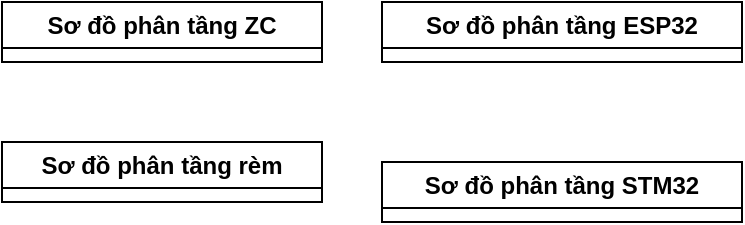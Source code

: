 <mxfile version="22.1.21" type="device">
  <diagram id="C5RBs43oDa-KdzZeNtuy" name="Page-1">
    <mxGraphModel dx="2062" dy="-429" grid="1" gridSize="10" guides="1" tooltips="1" connect="1" arrows="1" fold="1" page="1" pageScale="1" pageWidth="827" pageHeight="1169" math="0" shadow="0">
      <root>
        <mxCell id="WIyWlLk6GJQsqaUBKTNV-0" />
        <mxCell id="WIyWlLk6GJQsqaUBKTNV-1" parent="WIyWlLk6GJQsqaUBKTNV-0" />
        <mxCell id="_sdoH6M-TTtCFIfHbTGo-0" value="Sơ đồ phân tầng ZC" style="swimlane;whiteSpace=wrap;html=1;" parent="WIyWlLk6GJQsqaUBKTNV-1" vertex="1" collapsed="1">
          <mxGeometry x="-160" y="1220" width="160" height="30" as="geometry">
            <mxRectangle x="-160" y="1220" width="1670" height="1140" as="alternateBounds" />
          </mxGeometry>
        </mxCell>
        <mxCell id="aQ1j2Qk_XISfHKUJV9v0-2" value="Driver" style="text;html=1;strokeColor=none;fillColor=none;align=center;verticalAlign=middle;whiteSpace=wrap;rounded=0;fontSize=20;" parent="_sdoH6M-TTtCFIfHbTGo-0" vertex="1">
          <mxGeometry x="100" y="30" width="60" height="30" as="geometry" />
        </mxCell>
        <mxCell id="aQ1j2Qk_XISfHKUJV9v0-3" value="Mid" style="text;html=1;strokeColor=none;fillColor=none;align=center;verticalAlign=middle;whiteSpace=wrap;rounded=0;fontSize=20;" parent="_sdoH6M-TTtCFIfHbTGo-0" vertex="1">
          <mxGeometry x="674" y="30" width="60" height="30" as="geometry" />
        </mxCell>
        <mxCell id="aQ1j2Qk_XISfHKUJV9v0-4" value="App" style="text;html=1;strokeColor=none;fillColor=none;align=center;verticalAlign=middle;whiteSpace=wrap;rounded=0;fontSize=20;" parent="_sdoH6M-TTtCFIfHbTGo-0" vertex="1">
          <mxGeometry x="1390" y="40" width="60" height="30" as="geometry" />
        </mxCell>
        <mxCell id="aQ1j2Qk_XISfHKUJV9v0-9" value="&lt;font style=&quot;font-size: 14px;&quot;&gt;Button&lt;/font&gt;" style="swimlane;fontStyle=0;childLayout=stackLayout;horizontal=1;startSize=30;horizontalStack=0;resizeParent=1;resizeParentMax=0;resizeLast=0;collapsible=1;marginBottom=0;whiteSpace=wrap;html=1;strokeWidth=2;fillColor=#60a917;fontColor=#ffffff;strokeColor=#2D7600;" parent="_sdoH6M-TTtCFIfHbTGo-0" vertex="1">
          <mxGeometry x="490" y="100" width="380" height="70" as="geometry" />
        </mxCell>
        <mxCell id="aQ1j2Qk_XISfHKUJV9v0-12" value="&lt;font style=&quot;font-size: 14px;&quot;&gt;PRESS_EVENT_e ButtonControl_GetPressEvent(uint8_t index);&lt;/font&gt;" style="text;strokeColor=none;fillColor=none;align=left;verticalAlign=middle;spacingLeft=4;spacingRight=4;overflow=hidden;points=[[0,0.5],[1,0.5]];portConstraint=eastwest;rotatable=0;whiteSpace=wrap;html=1;" parent="aQ1j2Qk_XISfHKUJV9v0-9" vertex="1">
          <mxGeometry y="30" width="380" height="40" as="geometry" />
        </mxCell>
        <mxCell id="aQ1j2Qk_XISfHKUJV9v0-13" value="&lt;font style=&quot;font-size: 14px;&quot;&gt;Led&lt;span style=&quot;white-space: pre;&quot;&gt;&#x9;&lt;/span&gt;&lt;/font&gt;" style="swimlane;fontStyle=0;childLayout=stackLayout;horizontal=1;startSize=30;horizontalStack=0;resizeParent=1;resizeParentMax=0;resizeLast=0;collapsible=1;marginBottom=0;whiteSpace=wrap;html=1;strokeWidth=2;" parent="_sdoH6M-TTtCFIfHbTGo-0" vertex="1">
          <mxGeometry x="490" y="310" width="426" height="80" as="geometry" />
        </mxCell>
        <mxCell id="aQ1j2Qk_XISfHKUJV9v0-17" value="&lt;font style=&quot;font-size: 14px;&quot;&gt;void LedControl_Toggle(LED_NUMBER_e index, LED_COLOR_e color, uint8_t blinkCount, uint32_t onTimeMs, uint32_t offTimeMs);&lt;/font&gt;" style="text;strokeColor=none;fillColor=none;align=left;verticalAlign=middle;spacingLeft=4;spacingRight=4;overflow=hidden;points=[[0,0.5],[1,0.5]];portConstraint=eastwest;rotatable=0;whiteSpace=wrap;html=1;" parent="aQ1j2Qk_XISfHKUJV9v0-13" vertex="1">
          <mxGeometry y="30" width="426" height="50" as="geometry" />
        </mxCell>
        <mxCell id="aQ1j2Qk_XISfHKUJV9v0-18" value="&lt;font style=&quot;font-size: 14px;&quot;&gt;Timer&lt;/font&gt;" style="swimlane;fontStyle=0;childLayout=stackLayout;horizontal=1;startSize=30;horizontalStack=0;resizeParent=1;resizeParentMax=0;resizeLast=0;collapsible=1;marginBottom=0;whiteSpace=wrap;html=1;strokeWidth=2;" parent="_sdoH6M-TTtCFIfHbTGo-0" vertex="1">
          <mxGeometry x="496" y="450" width="420" height="110" as="geometry" />
        </mxCell>
        <mxCell id="aQ1j2Qk_XISfHKUJV9v0-21" value="&lt;font style=&quot;font-size: 14px;&quot;&gt;uint32_t Timer_GetCounter(void);&lt;/font&gt;" style="text;strokeColor=none;fillColor=none;align=left;verticalAlign=middle;spacingLeft=4;spacingRight=4;overflow=hidden;points=[[0,0.5],[1,0.5]];portConstraint=eastwest;rotatable=0;whiteSpace=wrap;html=1;" parent="aQ1j2Qk_XISfHKUJV9v0-18" vertex="1">
          <mxGeometry y="30" width="420" height="40" as="geometry" />
        </mxCell>
        <mxCell id="aQ1j2Qk_XISfHKUJV9v0-22" value="&lt;font style=&quot;font-size: 14px;&quot;&gt;uint32_t Timer_CalcTimeDiff(uint32_t time1, uint32_t time2);&lt;/font&gt;" style="text;strokeColor=none;fillColor=none;align=left;verticalAlign=middle;spacingLeft=4;spacingRight=4;overflow=hidden;points=[[0,0.5],[1,0.5]];portConstraint=eastwest;rotatable=0;whiteSpace=wrap;html=1;" parent="aQ1j2Qk_XISfHKUJV9v0-18" vertex="1">
          <mxGeometry y="70" width="420" height="40" as="geometry" />
        </mxCell>
        <mxCell id="aQ1j2Qk_XISfHKUJV9v0-24" value="&lt;font style=&quot;font-size: 14px;&quot;&gt;USART&lt;/font&gt;" style="swimlane;fontStyle=0;childLayout=stackLayout;horizontal=1;startSize=30;horizontalStack=0;resizeParent=1;resizeParentMax=0;resizeLast=0;collapsible=1;marginBottom=0;whiteSpace=wrap;html=1;strokeWidth=2;" parent="_sdoH6M-TTtCFIfHbTGo-0" vertex="1">
          <mxGeometry x="460" y="630" width="544" height="510" as="geometry">
            <mxRectangle x="-360" y="170" width="80" height="30" as="alternateBounds" />
          </mxGeometry>
        </mxCell>
        <mxCell id="aQ1j2Qk_XISfHKUJV9v0-26" value="&lt;font style=&quot;font-size: 14px;&quot;&gt;void&amp;nbsp; USART_SendFrame(uint8_t port, USART_FRAME frame);&lt;/font&gt;" style="text;strokeColor=none;fillColor=none;align=left;verticalAlign=middle;spacingLeft=4;spacingRight=4;overflow=hidden;points=[[0,0.5],[1,0.5]];portConstraint=eastwest;rotatable=0;whiteSpace=wrap;html=1;" parent="aQ1j2Qk_XISfHKUJV9v0-24" vertex="1">
          <mxGeometry y="30" width="544" height="30" as="geometry" />
        </mxCell>
        <mxCell id="aQ1j2Qk_XISfHKUJV9v0-27" value="&lt;font style=&quot;font-size: 14px;&quot;&gt;USART_FRAME&amp;nbsp; &amp;nbsp;USART_GenerateFrame(EmberNodeId nodeId, uint8_t endpoint, uint8_t cmdId, uint8_t cmdType, uint8_t payloadLength, uint8_t* payload);&lt;/font&gt;" style="text;strokeColor=none;fillColor=none;align=left;verticalAlign=middle;spacingLeft=4;spacingRight=4;overflow=hidden;points=[[0,0.5],[1,0.5]];portConstraint=eastwest;rotatable=0;whiteSpace=wrap;html=1;" parent="aQ1j2Qk_XISfHKUJV9v0-24" vertex="1">
          <mxGeometry y="60" width="544" height="60" as="geometry" />
        </mxCell>
        <mxCell id="aQ1j2Qk_XISfHKUJV9v0-28" value="&lt;font style=&quot;font-size: 14px;&quot;&gt;USART_FRAME&amp;nbsp; &amp;nbsp;USART_GenerateOpenNetwork(void);&lt;/font&gt;" style="text;strokeColor=none;fillColor=none;align=left;verticalAlign=middle;spacingLeft=4;spacingRight=4;overflow=hidden;points=[[0,0.5],[1,0.5]];portConstraint=eastwest;rotatable=0;whiteSpace=wrap;html=1;" parent="aQ1j2Qk_XISfHKUJV9v0-24" vertex="1">
          <mxGeometry y="120" width="544" height="40" as="geometry" />
        </mxCell>
        <mxCell id="aQ1j2Qk_XISfHKUJV9v0-29" value="&lt;font style=&quot;font-size: 14px;&quot;&gt;USART_FRAME&amp;nbsp; &amp;nbsp; USART_GenerateCloseNetwork(void);&lt;/font&gt;" style="text;strokeColor=none;fillColor=none;align=left;verticalAlign=middle;spacingLeft=4;spacingRight=4;overflow=hidden;points=[[0,0.5],[1,0.5]];portConstraint=eastwest;rotatable=0;whiteSpace=wrap;html=1;" parent="aQ1j2Qk_XISfHKUJV9v0-24" vertex="1">
          <mxGeometry y="160" width="544" height="40" as="geometry" />
        </mxCell>
        <mxCell id="aQ1j2Qk_XISfHKUJV9v0-30" value="&lt;font style=&quot;font-size: 14px;&quot;&gt;USART_FRAME&amp;nbsp; &amp;nbsp; USART_GenerateCreateNetwork(void);&lt;/font&gt;" style="text;strokeColor=none;fillColor=none;align=left;verticalAlign=middle;spacingLeft=4;spacingRight=4;overflow=hidden;points=[[0,0.5],[1,0.5]];portConstraint=eastwest;rotatable=0;whiteSpace=wrap;html=1;" parent="aQ1j2Qk_XISfHKUJV9v0-24" vertex="1">
          <mxGeometry y="200" width="544" height="40" as="geometry" />
        </mxCell>
        <mxCell id="aQ1j2Qk_XISfHKUJV9v0-31" value="&lt;font style=&quot;font-size: 14px;&quot;&gt;USART_FRAME&amp;nbsp; &amp;nbsp; USART_GenerateDeviceReport(EmberNodeId nodeId, DeviceType_e type, ConnectionState_e state);&lt;/font&gt;" style="text;strokeColor=none;fillColor=none;align=left;verticalAlign=middle;spacingLeft=4;spacingRight=4;overflow=hidden;points=[[0,0.5],[1,0.5]];portConstraint=eastwest;rotatable=0;whiteSpace=wrap;html=1;" parent="aQ1j2Qk_XISfHKUJV9v0-24" vertex="1">
          <mxGeometry y="240" width="544" height="60" as="geometry" />
        </mxCell>
        <mxCell id="aQ1j2Qk_XISfHKUJV9v0-32" value="&lt;font style=&quot;font-size: 14px;&quot;&gt;USART_FRAME&amp;nbsp; &amp;nbsp; USART_GenerateDeviceJoinNetwork(EmberNodeId nodeId, DeviceType_e type);&lt;/font&gt;" style="text;strokeColor=none;fillColor=none;align=left;verticalAlign=middle;spacingLeft=4;spacingRight=4;overflow=hidden;points=[[0,0.5],[1,0.5]];portConstraint=eastwest;rotatable=0;whiteSpace=wrap;html=1;" parent="aQ1j2Qk_XISfHKUJV9v0-24" vertex="1">
          <mxGeometry y="300" width="544" height="50" as="geometry" />
        </mxCell>
        <mxCell id="aQ1j2Qk_XISfHKUJV9v0-33" value="&lt;font style=&quot;font-size: 14px;&quot;&gt;USART_FRAME&amp;nbsp; &amp;nbsp; USART_GenerateDeviceLeaveNetwork(EmberNodeId nodeId);&lt;/font&gt;" style="text;strokeColor=none;fillColor=none;align=left;verticalAlign=middle;spacingLeft=4;spacingRight=4;overflow=hidden;points=[[0,0.5],[1,0.5]];portConstraint=eastwest;rotatable=0;whiteSpace=wrap;html=1;" parent="aQ1j2Qk_XISfHKUJV9v0-24" vertex="1">
          <mxGeometry y="350" width="544" height="30" as="geometry" />
        </mxCell>
        <mxCell id="aQ1j2Qk_XISfHKUJV9v0-34" value="&lt;font style=&quot;font-size: 14px;&quot;&gt;USART_FRAME&amp;nbsp; &amp;nbsp; USART_GenerateDeviceConnected(EmberNodeId nodeId);&lt;/font&gt;" style="text;strokeColor=none;fillColor=none;align=left;verticalAlign=middle;spacingLeft=4;spacingRight=4;overflow=hidden;points=[[0,0.5],[1,0.5]];portConstraint=eastwest;rotatable=0;whiteSpace=wrap;html=1;" parent="aQ1j2Qk_XISfHKUJV9v0-24" vertex="1">
          <mxGeometry y="380" width="544" height="40" as="geometry" />
        </mxCell>
        <mxCell id="aQ1j2Qk_XISfHKUJV9v0-35" value="&lt;font style=&quot;font-size: 14px;&quot;&gt;USART_FRAME&amp;nbsp; &amp;nbsp; USART_GenerateDeviceDisconnected(EmberNodeId nodeId);&lt;/font&gt;" style="text;strokeColor=none;fillColor=none;align=left;verticalAlign=middle;spacingLeft=4;spacingRight=4;overflow=hidden;points=[[0,0.5],[1,0.5]];portConstraint=eastwest;rotatable=0;whiteSpace=wrap;html=1;" parent="aQ1j2Qk_XISfHKUJV9v0-24" vertex="1">
          <mxGeometry y="420" width="544" height="30" as="geometry" />
        </mxCell>
        <mxCell id="aQ1j2Qk_XISfHKUJV9v0-36" value="&lt;font style=&quot;font-size: 14px;&quot;&gt;USART_FRAME&amp;nbsp; &amp;nbsp; USART_GenerateLevelControl(EmberNodeId nodeId, uint8_t endpoint, uint8_t level);&lt;/font&gt;" style="text;strokeColor=none;fillColor=none;align=left;verticalAlign=middle;spacingLeft=4;spacingRight=4;overflow=hidden;points=[[0,0.5],[1,0.5]];portConstraint=eastwest;rotatable=0;whiteSpace=wrap;html=1;" parent="aQ1j2Qk_XISfHKUJV9v0-24" vertex="1">
          <mxGeometry y="450" width="544" height="60" as="geometry" />
        </mxCell>
        <mxCell id="aQ1j2Qk_XISfHKUJV9v0-37" value="&lt;font style=&quot;font-size: 14px;&quot;&gt;Send&lt;/font&gt;" style="swimlane;fontStyle=0;childLayout=stackLayout;horizontal=1;startSize=30;horizontalStack=0;resizeParent=1;resizeParentMax=0;resizeLast=0;collapsible=1;marginBottom=0;whiteSpace=wrap;html=1;strokeWidth=2;" parent="_sdoH6M-TTtCFIfHbTGo-0" vertex="1">
          <mxGeometry x="1190" y="420" width="440" height="140" as="geometry">
            <mxRectangle x="-450" y="525" width="70" height="30" as="alternateBounds" />
          </mxGeometry>
        </mxCell>
        <mxCell id="aQ1j2Qk_XISfHKUJV9v0-38" value="&lt;font style=&quot;font-size: 14px;&quot;&gt;void Send_SendUnicast(uint8_t srcEp, uint8_t destEp, EmberNodeId nodeId);&lt;/font&gt;" style="text;strokeColor=none;fillColor=none;align=left;verticalAlign=middle;spacingLeft=4;spacingRight=4;overflow=hidden;points=[[0,0.5],[1,0.5]];portConstraint=eastwest;rotatable=0;whiteSpace=wrap;html=1;" parent="aQ1j2Qk_XISfHKUJV9v0-37" vertex="1">
          <mxGeometry y="30" width="440" height="50" as="geometry" />
        </mxCell>
        <mxCell id="aQ1j2Qk_XISfHKUJV9v0-39" value="&lt;font style=&quot;font-size: 14px;&quot;&gt;void Send_LevelControl(EmberNodeId nodeId, uint8_t srcEp, uint8_t destEp, uint8_t value);&lt;/font&gt;" style="text;strokeColor=none;fillColor=none;align=left;verticalAlign=middle;spacingLeft=4;spacingRight=4;overflow=hidden;points=[[0,0.5],[1,0.5]];portConstraint=eastwest;rotatable=0;whiteSpace=wrap;html=1;" parent="aQ1j2Qk_XISfHKUJV9v0-37" vertex="1">
          <mxGeometry y="80" width="440" height="60" as="geometry" />
        </mxCell>
        <mxCell id="aQ1j2Qk_XISfHKUJV9v0-41" value="&lt;font style=&quot;font-size: 14px;&quot;&gt;Receive&lt;/font&gt;" style="swimlane;fontStyle=0;childLayout=stackLayout;horizontal=1;startSize=30;horizontalStack=0;resizeParent=1;resizeParentMax=0;resizeLast=0;collapsible=1;marginBottom=0;whiteSpace=wrap;html=1;strokeWidth=2;" parent="_sdoH6M-TTtCFIfHbTGo-0" vertex="1">
          <mxGeometry x="1200" y="665" width="440" height="60" as="geometry">
            <mxRectangle x="-270" y="870" width="80" height="30" as="alternateBounds" />
          </mxGeometry>
        </mxCell>
        <mxCell id="aQ1j2Qk_XISfHKUJV9v0-42" value="&lt;font style=&quot;font-size: 14px;&quot;&gt;void Receive_Init(receiveHandler cb);&lt;/font&gt;" style="text;strokeColor=none;fillColor=none;align=left;verticalAlign=middle;spacingLeft=4;spacingRight=4;overflow=hidden;points=[[0,0.5],[1,0.5]];portConstraint=eastwest;rotatable=0;whiteSpace=wrap;html=1;" parent="aQ1j2Qk_XISfHKUJV9v0-41" vertex="1">
          <mxGeometry y="30" width="440" height="30" as="geometry" />
        </mxCell>
        <mxCell id="aQ1j2Qk_XISfHKUJV9v0-45" value="&lt;font style=&quot;font-size: 14px;&quot;&gt;Network&lt;/font&gt;" style="swimlane;fontStyle=0;childLayout=stackLayout;horizontal=1;startSize=30;horizontalStack=0;resizeParent=1;resizeParentMax=0;resizeLast=0;collapsible=1;marginBottom=0;whiteSpace=wrap;html=1;strokeWidth=2;" parent="_sdoH6M-TTtCFIfHbTGo-0" vertex="1">
          <mxGeometry x="1200" y="830" width="270" height="150" as="geometry" />
        </mxCell>
        <mxCell id="aQ1j2Qk_XISfHKUJV9v0-46" value="&lt;font style=&quot;font-size: 14px;&quot;&gt;void Network_Init(networkHandle cb);&lt;/font&gt;" style="text;strokeColor=none;fillColor=none;align=left;verticalAlign=middle;spacingLeft=4;spacingRight=4;overflow=hidden;points=[[0,0.5],[1,0.5]];portConstraint=eastwest;rotatable=0;whiteSpace=wrap;html=1;" parent="aQ1j2Qk_XISfHKUJV9v0-45" vertex="1">
          <mxGeometry y="30" width="270" height="30" as="geometry" />
        </mxCell>
        <mxCell id="aQ1j2Qk_XISfHKUJV9v0-47" value="&lt;font style=&quot;font-size: 14px;&quot;&gt;void Network_OpenNetwork(void);&lt;/font&gt;" style="text;strokeColor=none;fillColor=none;align=left;verticalAlign=middle;spacingLeft=4;spacingRight=4;overflow=hidden;points=[[0,0.5],[1,0.5]];portConstraint=eastwest;rotatable=0;whiteSpace=wrap;html=1;" parent="aQ1j2Qk_XISfHKUJV9v0-45" vertex="1">
          <mxGeometry y="60" width="270" height="30" as="geometry" />
        </mxCell>
        <mxCell id="aQ1j2Qk_XISfHKUJV9v0-48" value="&lt;font style=&quot;font-size: 14px;&quot;&gt;void Network_CloseNetwork(void);&lt;/font&gt;" style="text;strokeColor=none;fillColor=none;align=left;verticalAlign=middle;spacingLeft=4;spacingRight=4;overflow=hidden;points=[[0,0.5],[1,0.5]];portConstraint=eastwest;rotatable=0;whiteSpace=wrap;html=1;" parent="aQ1j2Qk_XISfHKUJV9v0-45" vertex="1">
          <mxGeometry y="90" width="270" height="30" as="geometry" />
        </mxCell>
        <mxCell id="aQ1j2Qk_XISfHKUJV9v0-49" value="&lt;font style=&quot;font-size: 14px;&quot;&gt;void Network_CreateNetwork(void);&lt;/font&gt;" style="text;strokeColor=none;fillColor=none;align=left;verticalAlign=middle;spacingLeft=4;spacingRight=4;overflow=hidden;points=[[0,0.5],[1,0.5]];portConstraint=eastwest;rotatable=0;whiteSpace=wrap;html=1;" parent="aQ1j2Qk_XISfHKUJV9v0-45" vertex="1">
          <mxGeometry y="120" width="270" height="30" as="geometry" />
        </mxCell>
        <mxCell id="aQ1j2Qk_XISfHKUJV9v0-65" value="&lt;font style=&quot;font-size: 14px;&quot;&gt;Main&lt;/font&gt;" style="swimlane;fontStyle=0;childLayout=stackLayout;horizontal=1;startSize=30;horizontalStack=0;resizeParent=1;resizeParentMax=0;resizeLast=0;collapsible=1;marginBottom=0;whiteSpace=wrap;html=1;strokeWidth=2;fillColor=#a20025;fontColor=#ffffff;strokeColor=#6F0000;" parent="_sdoH6M-TTtCFIfHbTGo-0" vertex="1">
          <mxGeometry x="1190" y="130" width="480" height="200" as="geometry" />
        </mxCell>
        <mxCell id="aQ1j2Qk_XISfHKUJV9v0-66" value="&lt;font style=&quot;font-size: 14px;&quot;&gt;void Main_Init(void);&lt;/font&gt;" style="text;strokeColor=none;fillColor=none;align=left;verticalAlign=middle;spacingLeft=4;spacingRight=4;overflow=hidden;points=[[0,0.5],[1,0.5]];portConstraint=eastwest;rotatable=0;whiteSpace=wrap;html=1;" parent="aQ1j2Qk_XISfHKUJV9v0-65" vertex="1">
          <mxGeometry y="30" width="480" height="30" as="geometry" />
        </mxCell>
        <mxCell id="aQ1j2Qk_XISfHKUJV9v0-67" value="&lt;font style=&quot;font-size: 14px;&quot;&gt;void Main_Usart1Handle(USART_FRAME frame);&lt;/font&gt;" style="text;strokeColor=none;fillColor=none;align=left;verticalAlign=middle;spacingLeft=4;spacingRight=4;overflow=hidden;points=[[0,0.5],[1,0.5]];portConstraint=eastwest;rotatable=0;whiteSpace=wrap;html=1;" parent="aQ1j2Qk_XISfHKUJV9v0-65" vertex="1">
          <mxGeometry y="60" width="480" height="30" as="geometry" />
        </mxCell>
        <mxCell id="aQ1j2Qk_XISfHKUJV9v0-68" value="&lt;font style=&quot;font-size: 14px;&quot;&gt;void Main_NetworkHandle(NETWORK_STATE_e state);&lt;/font&gt;" style="text;strokeColor=none;fillColor=none;align=left;verticalAlign=middle;spacingLeft=4;spacingRight=4;overflow=hidden;points=[[0,0.5],[1,0.5]];portConstraint=eastwest;rotatable=0;whiteSpace=wrap;html=1;" parent="aQ1j2Qk_XISfHKUJV9v0-65" vertex="1">
          <mxGeometry y="90" width="480" height="30" as="geometry" />
        </mxCell>
        <mxCell id="aQ1j2Qk_XISfHKUJV9v0-69" value="&lt;font style=&quot;font-size: 14px;&quot;&gt;void Main_ReceiveHandle(EmberNodeId nodeId, RECEIVE_CMD_ID_e receiveId, uint8_t length, uint8_t *modelId);&lt;/font&gt;" style="text;strokeColor=none;fillColor=none;align=left;verticalAlign=middle;spacingLeft=4;spacingRight=4;overflow=hidden;points=[[0,0.5],[1,0.5]];portConstraint=eastwest;rotatable=0;whiteSpace=wrap;html=1;" parent="aQ1j2Qk_XISfHKUJV9v0-65" vertex="1">
          <mxGeometry y="120" width="480" height="50" as="geometry" />
        </mxCell>
        <mxCell id="aQ1j2Qk_XISfHKUJV9v0-72" value="&lt;font style=&quot;font-size: 14px;&quot;&gt;void Main_ButtonPressHandle(uint8_t index);&lt;/font&gt;" style="text;strokeColor=none;fillColor=none;align=left;verticalAlign=middle;spacingLeft=4;spacingRight=4;overflow=hidden;points=[[0,0.5],[1,0.5]];portConstraint=eastwest;rotatable=0;whiteSpace=wrap;html=1;" parent="aQ1j2Qk_XISfHKUJV9v0-65" vertex="1">
          <mxGeometry y="170" width="480" height="30" as="geometry" />
        </mxCell>
        <mxCell id="GFTX7wjbr1_-8wRVZlwZ-4" value="&lt;font style=&quot;font-size: 14px;&quot;&gt;USART&lt;/font&gt;" style="swimlane;fontStyle=0;childLayout=stackLayout;horizontal=1;startSize=30;horizontalStack=0;resizeParent=1;resizeParentMax=0;resizeLast=0;collapsible=1;marginBottom=0;whiteSpace=wrap;html=1;strokeWidth=2;" parent="_sdoH6M-TTtCFIfHbTGo-0" vertex="1">
          <mxGeometry x="10" y="680" width="280" height="60" as="geometry" />
        </mxCell>
        <mxCell id="GFTX7wjbr1_-8wRVZlwZ-5" value="&lt;font style=&quot;font-size: 14px;&quot;&gt;void USART1_Init(usartFrameCallback&lt;span style=&quot;background-color: initial;&quot;&gt;);&lt;/span&gt;&lt;/font&gt;" style="text;strokeColor=none;fillColor=none;align=left;verticalAlign=middle;spacingLeft=4;spacingRight=4;overflow=hidden;points=[[0,0.5],[1,0.5]];portConstraint=eastwest;rotatable=0;whiteSpace=wrap;html=1;" parent="GFTX7wjbr1_-8wRVZlwZ-4" vertex="1">
          <mxGeometry y="30" width="280" height="30" as="geometry" />
        </mxCell>
        <mxCell id="GFTX7wjbr1_-8wRVZlwZ-8" value="&lt;font style=&quot;font-size: 14px;&quot;&gt;Led&lt;/font&gt;" style="swimlane;fontStyle=0;childLayout=stackLayout;horizontal=1;startSize=30;horizontalStack=0;resizeParent=1;resizeParentMax=0;resizeLast=0;collapsible=1;marginBottom=0;whiteSpace=wrap;html=1;strokeWidth=2;" parent="_sdoH6M-TTtCFIfHbTGo-0" vertex="1">
          <mxGeometry x="10" y="310" width="180" height="60" as="geometry" />
        </mxCell>
        <mxCell id="GFTX7wjbr1_-8wRVZlwZ-9" value="&lt;font style=&quot;font-size: 14px;&quot;&gt;void LedControl_Init(void);&lt;/font&gt;" style="text;strokeColor=none;fillColor=none;align=left;verticalAlign=middle;spacingLeft=4;spacingRight=4;overflow=hidden;points=[[0,0.5],[1,0.5]];portConstraint=eastwest;rotatable=0;whiteSpace=wrap;html=1;" parent="GFTX7wjbr1_-8wRVZlwZ-8" vertex="1">
          <mxGeometry y="30" width="180" height="30" as="geometry" />
        </mxCell>
        <mxCell id="GFTX7wjbr1_-8wRVZlwZ-12" value="&lt;font style=&quot;font-size: 14px;&quot;&gt;Timer&lt;/font&gt;" style="swimlane;fontStyle=0;childLayout=stackLayout;horizontal=1;startSize=30;horizontalStack=0;resizeParent=1;resizeParentMax=0;resizeLast=0;collapsible=1;marginBottom=0;whiteSpace=wrap;html=1;strokeWidth=2;" parent="_sdoH6M-TTtCFIfHbTGo-0" vertex="1">
          <mxGeometry x="10" y="545" width="240" height="60" as="geometry" />
        </mxCell>
        <mxCell id="GFTX7wjbr1_-8wRVZlwZ-13" value="&lt;font style=&quot;font-size: 14px;&quot;&gt;void TImer_Init(uint32_t msTick);&lt;/font&gt;" style="text;strokeColor=none;fillColor=none;align=left;verticalAlign=middle;spacingLeft=4;spacingRight=4;overflow=hidden;points=[[0,0.5],[1,0.5]];portConstraint=eastwest;rotatable=0;whiteSpace=wrap;html=1;" parent="GFTX7wjbr1_-8wRVZlwZ-12" vertex="1">
          <mxGeometry y="30" width="240" height="30" as="geometry" />
        </mxCell>
        <mxCell id="GFTX7wjbr1_-8wRVZlwZ-16" value="&lt;font style=&quot;font-size: 14px;&quot;&gt;Button&lt;/font&gt;" style="swimlane;fontStyle=0;childLayout=stackLayout;horizontal=1;startSize=30;horizontalStack=0;resizeParent=1;resizeParentMax=0;resizeLast=0;collapsible=1;marginBottom=0;whiteSpace=wrap;html=1;strokeWidth=2;" parent="_sdoH6M-TTtCFIfHbTGo-0" vertex="1">
          <mxGeometry x="10" y="100" width="340" height="110" as="geometry" />
        </mxCell>
        <mxCell id="GFTX7wjbr1_-8wRVZlwZ-17" value="&lt;font style=&quot;font-size: 14px;&quot;&gt;void ButtonControl_Init(buttonCallbackFunction&amp;nbsp;pressCB, buttonCallbackFunction holdCB);&lt;/font&gt;" style="text;strokeColor=none;fillColor=none;align=left;verticalAlign=middle;spacingLeft=4;spacingRight=4;overflow=hidden;points=[[0,0.5],[1,0.5]];portConstraint=eastwest;rotatable=0;whiteSpace=wrap;html=1;" parent="GFTX7wjbr1_-8wRVZlwZ-16" vertex="1">
          <mxGeometry y="30" width="340" height="80" as="geometry" />
        </mxCell>
        <mxCell id="GFTX7wjbr1_-8wRVZlwZ-40" value="" style="endArrow=classic;html=1;rounded=0;exitX=-0.004;exitY=0.081;exitDx=0;exitDy=0;exitPerimeter=0;entryX=1;entryY=0.25;entryDx=0;entryDy=0;strokeWidth=4;fillColor=#a20025;strokeColor=#6F0000;" parent="_sdoH6M-TTtCFIfHbTGo-0" source="aQ1j2Qk_XISfHKUJV9v0-65" target="aQ1j2Qk_XISfHKUJV9v0-9" edge="1">
          <mxGeometry width="50" height="50" relative="1" as="geometry">
            <mxPoint x="1030" y="200" as="sourcePoint" />
            <mxPoint x="1080" y="150" as="targetPoint" />
            <Array as="points">
              <mxPoint x="1060" y="146" />
              <mxPoint x="1060" y="120" />
            </Array>
          </mxGeometry>
        </mxCell>
        <mxCell id="GFTX7wjbr1_-8wRVZlwZ-41" value="" style="endArrow=classic;html=1;rounded=0;exitX=-0.002;exitY=0.073;exitDx=0;exitDy=0;exitPerimeter=0;entryX=1;entryY=0.162;entryDx=0;entryDy=0;entryPerimeter=0;strokeWidth=4;fillColor=#a20025;strokeColor=#6F0000;" parent="_sdoH6M-TTtCFIfHbTGo-0" source="aQ1j2Qk_XISfHKUJV9v0-65" target="aQ1j2Qk_XISfHKUJV9v0-13" edge="1">
          <mxGeometry width="50" height="50" relative="1" as="geometry">
            <mxPoint x="1000" y="290" as="sourcePoint" />
            <mxPoint x="1050" y="240" as="targetPoint" />
            <Array as="points">
              <mxPoint x="1060" y="147" />
              <mxPoint x="1060" y="323" />
            </Array>
          </mxGeometry>
        </mxCell>
        <mxCell id="GFTX7wjbr1_-8wRVZlwZ-42" value="" style="endArrow=classic;html=1;rounded=0;exitX=0;exitY=0.075;exitDx=0;exitDy=0;exitPerimeter=0;entryX=0.998;entryY=0.145;entryDx=0;entryDy=0;entryPerimeter=0;strokeWidth=4;fillColor=#a20025;strokeColor=#6F0000;" parent="_sdoH6M-TTtCFIfHbTGo-0" source="aQ1j2Qk_XISfHKUJV9v0-65" target="aQ1j2Qk_XISfHKUJV9v0-18" edge="1">
          <mxGeometry width="50" height="50" relative="1" as="geometry">
            <mxPoint x="1020" y="270" as="sourcePoint" />
            <mxPoint x="1070" y="220" as="targetPoint" />
            <Array as="points">
              <mxPoint x="1060" y="145" />
              <mxPoint x="1060" y="466" />
            </Array>
          </mxGeometry>
        </mxCell>
        <mxCell id="GFTX7wjbr1_-8wRVZlwZ-43" value="" style="endArrow=classic;html=1;rounded=0;exitX=-0.006;exitY=0.075;exitDx=0;exitDy=0;exitPerimeter=0;entryX=1.002;entryY=0.032;entryDx=0;entryDy=0;entryPerimeter=0;strokeWidth=4;fillColor=#a20025;strokeColor=#6F0000;" parent="_sdoH6M-TTtCFIfHbTGo-0" source="aQ1j2Qk_XISfHKUJV9v0-65" target="aQ1j2Qk_XISfHKUJV9v0-24" edge="1">
          <mxGeometry width="50" height="50" relative="1" as="geometry">
            <mxPoint x="860" y="280" as="sourcePoint" />
            <mxPoint x="910" y="230" as="targetPoint" />
            <Array as="points">
              <mxPoint x="1060" y="150" />
              <mxPoint x="1060" y="646" />
            </Array>
          </mxGeometry>
        </mxCell>
        <mxCell id="GFTX7wjbr1_-8wRVZlwZ-44" value="" style="endArrow=classic;html=1;rounded=0;exitX=-0.002;exitY=0.079;exitDx=0;exitDy=0;exitPerimeter=0;entryX=-0.002;entryY=0.111;entryDx=0;entryDy=0;entryPerimeter=0;strokeWidth=4;fillColor=#a20025;strokeColor=#6F0000;" parent="_sdoH6M-TTtCFIfHbTGo-0" source="aQ1j2Qk_XISfHKUJV9v0-65" target="aQ1j2Qk_XISfHKUJV9v0-37" edge="1">
          <mxGeometry width="50" height="50" relative="1" as="geometry">
            <mxPoint x="940" y="260" as="sourcePoint" />
            <mxPoint x="990" y="210" as="targetPoint" />
            <Array as="points">
              <mxPoint x="1060" y="146" />
              <mxPoint x="1060" y="436" />
            </Array>
          </mxGeometry>
        </mxCell>
        <mxCell id="GFTX7wjbr1_-8wRVZlwZ-45" value="" style="endArrow=classic;html=1;rounded=0;entryX=0;entryY=0.25;entryDx=0;entryDy=0;exitX=0;exitY=0.083;exitDx=0;exitDy=0;exitPerimeter=0;strokeWidth=4;fillColor=#a20025;strokeColor=#6F0000;" parent="_sdoH6M-TTtCFIfHbTGo-0" source="aQ1j2Qk_XISfHKUJV9v0-65" target="aQ1j2Qk_XISfHKUJV9v0-41" edge="1">
          <mxGeometry width="50" height="50" relative="1" as="geometry">
            <mxPoint x="1130" y="260" as="sourcePoint" />
            <mxPoint x="1150" y="310" as="targetPoint" />
            <Array as="points">
              <mxPoint x="1060" y="150" />
              <mxPoint x="1060" y="680" />
            </Array>
          </mxGeometry>
        </mxCell>
        <mxCell id="GFTX7wjbr1_-8wRVZlwZ-46" value="" style="endArrow=classic;html=1;rounded=0;exitX=-0.002;exitY=0.079;exitDx=0;exitDy=0;exitPerimeter=0;entryX=0.001;entryY=0.106;entryDx=0;entryDy=0;entryPerimeter=0;strokeWidth=4;fillColor=#a20025;strokeColor=#6F0000;" parent="_sdoH6M-TTtCFIfHbTGo-0" source="aQ1j2Qk_XISfHKUJV9v0-65" target="aQ1j2Qk_XISfHKUJV9v0-45" edge="1">
          <mxGeometry width="50" height="50" relative="1" as="geometry">
            <mxPoint x="1110" y="380" as="sourcePoint" />
            <mxPoint x="1160" y="330" as="targetPoint" />
            <Array as="points">
              <mxPoint x="1060" y="146" />
              <mxPoint x="1060" y="846" />
            </Array>
          </mxGeometry>
        </mxCell>
        <mxCell id="GFTX7wjbr1_-8wRVZlwZ-47" value="" style="endArrow=classic;html=1;rounded=0;exitX=0.002;exitY=0.079;exitDx=0;exitDy=0;exitPerimeter=0;entryX=1.004;entryY=0.15;entryDx=0;entryDy=0;entryPerimeter=0;strokeWidth=4;fillColor=#a20025;strokeColor=#6F0000;" parent="_sdoH6M-TTtCFIfHbTGo-0" source="aQ1j2Qk_XISfHKUJV9v0-65" target="GFTX7wjbr1_-8wRVZlwZ-16" edge="1">
          <mxGeometry width="50" height="50" relative="1" as="geometry">
            <mxPoint x="940" y="240" as="sourcePoint" />
            <mxPoint x="990" y="190" as="targetPoint" />
            <Array as="points">
              <mxPoint x="1060" y="150" />
              <mxPoint x="1060" y="270" />
              <mxPoint x="400" y="270" />
              <mxPoint x="400" y="117" />
            </Array>
          </mxGeometry>
        </mxCell>
        <mxCell id="GFTX7wjbr1_-8wRVZlwZ-48" value="" style="endArrow=classic;html=1;rounded=0;exitX=0.004;exitY=0.079;exitDx=0;exitDy=0;exitPerimeter=0;entryX=1;entryY=0.25;entryDx=0;entryDy=0;strokeWidth=4;fillColor=#a20025;strokeColor=#6F0000;" parent="_sdoH6M-TTtCFIfHbTGo-0" source="aQ1j2Qk_XISfHKUJV9v0-65" target="GFTX7wjbr1_-8wRVZlwZ-8" edge="1">
          <mxGeometry width="50" height="50" relative="1" as="geometry">
            <mxPoint x="720" y="340" as="sourcePoint" />
            <mxPoint x="770" y="290" as="targetPoint" />
            <Array as="points">
              <mxPoint x="1060" y="150" />
              <mxPoint x="1060" y="270" />
              <mxPoint x="400" y="270" />
              <mxPoint x="400" y="325" />
            </Array>
          </mxGeometry>
        </mxCell>
        <mxCell id="GFTX7wjbr1_-8wRVZlwZ-50" value="" style="endArrow=classic;html=1;rounded=0;exitX=-0.006;exitY=0.083;exitDx=0;exitDy=0;exitPerimeter=0;entryX=1;entryY=0.25;entryDx=0;entryDy=0;strokeWidth=4;fillColor=#a20025;strokeColor=#6F0000;" parent="_sdoH6M-TTtCFIfHbTGo-0" source="aQ1j2Qk_XISfHKUJV9v0-65" target="GFTX7wjbr1_-8wRVZlwZ-12" edge="1">
          <mxGeometry width="50" height="50" relative="1" as="geometry">
            <mxPoint x="700" y="350" as="sourcePoint" />
            <mxPoint x="750" y="300" as="targetPoint" />
            <Array as="points">
              <mxPoint x="1060" y="150" />
              <mxPoint x="1060" y="270" />
              <mxPoint x="400" y="270" />
              <mxPoint x="400" y="560" />
            </Array>
          </mxGeometry>
        </mxCell>
        <mxCell id="GFTX7wjbr1_-8wRVZlwZ-51" value="" style="endArrow=classic;html=1;rounded=0;exitX=-0.01;exitY=0.079;exitDx=0;exitDy=0;exitPerimeter=0;entryX=1;entryY=0.25;entryDx=0;entryDy=0;strokeWidth=4;fillColor=#a20025;strokeColor=#6F0000;" parent="_sdoH6M-TTtCFIfHbTGo-0" source="aQ1j2Qk_XISfHKUJV9v0-65" target="GFTX7wjbr1_-8wRVZlwZ-4" edge="1">
          <mxGeometry width="50" height="50" relative="1" as="geometry">
            <mxPoint x="670" y="400" as="sourcePoint" />
            <mxPoint x="720" y="350" as="targetPoint" />
            <Array as="points">
              <mxPoint x="1060" y="150" />
              <mxPoint x="1060" y="270" />
              <mxPoint x="400" y="270" />
              <mxPoint x="400" y="695" />
            </Array>
          </mxGeometry>
        </mxCell>
        <mxCell id="GFTX7wjbr1_-8wRVZlwZ-52" value="" style="endArrow=classic;html=1;rounded=0;exitX=0;exitY=0.25;exitDx=0;exitDy=0;entryX=0.001;entryY=1.009;entryDx=0;entryDy=0;entryPerimeter=0;strokeWidth=4;fillColor=#60a917;strokeColor=#2D7600;" parent="_sdoH6M-TTtCFIfHbTGo-0" source="aQ1j2Qk_XISfHKUJV9v0-9" target="aQ1j2Qk_XISfHKUJV9v0-21" edge="1">
          <mxGeometry width="50" height="50" relative="1" as="geometry">
            <mxPoint x="660" y="240" as="sourcePoint" />
            <mxPoint x="710" y="190" as="targetPoint" />
            <Array as="points">
              <mxPoint x="440" y="118" />
              <mxPoint x="440" y="520" />
            </Array>
          </mxGeometry>
        </mxCell>
        <mxCell id="_sdoH6M-TTtCFIfHbTGo-1" value="Sơ đồ phân tầng rèm" style="swimlane;whiteSpace=wrap;html=1;" parent="WIyWlLk6GJQsqaUBKTNV-1" vertex="1" collapsed="1">
          <mxGeometry x="-160" y="1290" width="160" height="30" as="geometry">
            <mxRectangle x="-160" y="1290" width="1670" height="1160" as="alternateBounds" />
          </mxGeometry>
        </mxCell>
        <mxCell id="_sdoH6M-TTtCFIfHbTGo-2" value="Driver" style="text;html=1;strokeColor=none;fillColor=none;align=center;verticalAlign=middle;whiteSpace=wrap;rounded=0;fontSize=20;" parent="_sdoH6M-TTtCFIfHbTGo-1" vertex="1">
          <mxGeometry x="100" y="30" width="60" height="30" as="geometry" />
        </mxCell>
        <mxCell id="_sdoH6M-TTtCFIfHbTGo-3" value="Mid" style="text;html=1;strokeColor=none;fillColor=none;align=center;verticalAlign=middle;whiteSpace=wrap;rounded=0;fontSize=20;" parent="_sdoH6M-TTtCFIfHbTGo-1" vertex="1">
          <mxGeometry x="674" y="30" width="60" height="30" as="geometry" />
        </mxCell>
        <mxCell id="_sdoH6M-TTtCFIfHbTGo-4" value="App" style="text;html=1;strokeColor=none;fillColor=none;align=center;verticalAlign=middle;whiteSpace=wrap;rounded=0;fontSize=20;" parent="_sdoH6M-TTtCFIfHbTGo-1" vertex="1">
          <mxGeometry x="1390" y="40" width="60" height="30" as="geometry" />
        </mxCell>
        <mxCell id="_sdoH6M-TTtCFIfHbTGo-5" value="&lt;font style=&quot;font-size: 14px;&quot;&gt;Button&lt;/font&gt;" style="swimlane;fontStyle=0;childLayout=stackLayout;horizontal=1;startSize=30;horizontalStack=0;resizeParent=1;resizeParentMax=0;resizeLast=0;collapsible=1;marginBottom=0;whiteSpace=wrap;html=1;strokeWidth=2;fillColor=#60a917;fontColor=#ffffff;strokeColor=#2D7600;" parent="_sdoH6M-TTtCFIfHbTGo-1" vertex="1">
          <mxGeometry x="490" y="100" width="380" height="70" as="geometry" />
        </mxCell>
        <mxCell id="_sdoH6M-TTtCFIfHbTGo-6" value="&lt;font style=&quot;font-size: 14px;&quot;&gt;PRESS_EVENT_e ButtonControl_GetPressEvent(uint8_t index);&lt;/font&gt;" style="text;strokeColor=none;fillColor=none;align=left;verticalAlign=middle;spacingLeft=4;spacingRight=4;overflow=hidden;points=[[0,0.5],[1,0.5]];portConstraint=eastwest;rotatable=0;whiteSpace=wrap;html=1;" parent="_sdoH6M-TTtCFIfHbTGo-5" vertex="1">
          <mxGeometry y="30" width="380" height="40" as="geometry" />
        </mxCell>
        <mxCell id="_sdoH6M-TTtCFIfHbTGo-7" value="&lt;font style=&quot;font-size: 14px;&quot;&gt;Led&lt;span style=&quot;white-space: pre;&quot;&gt;&#x9;&lt;/span&gt;&lt;/font&gt;" style="swimlane;fontStyle=0;childLayout=stackLayout;horizontal=1;startSize=30;horizontalStack=0;resizeParent=1;resizeParentMax=0;resizeLast=0;collapsible=1;marginBottom=0;whiteSpace=wrap;html=1;strokeWidth=2;" parent="_sdoH6M-TTtCFIfHbTGo-1" vertex="1">
          <mxGeometry x="490" y="310" width="426" height="80" as="geometry" />
        </mxCell>
        <mxCell id="_sdoH6M-TTtCFIfHbTGo-8" value="&lt;font style=&quot;font-size: 14px;&quot;&gt;void LedControl_Toggle(LED_NUMBER_e index, LED_COLOR_e color, uint8_t blinkCount, uint32_t onTimeMs, uint32_t offTimeMs);&lt;/font&gt;" style="text;strokeColor=none;fillColor=none;align=left;verticalAlign=middle;spacingLeft=4;spacingRight=4;overflow=hidden;points=[[0,0.5],[1,0.5]];portConstraint=eastwest;rotatable=0;whiteSpace=wrap;html=1;" parent="_sdoH6M-TTtCFIfHbTGo-7" vertex="1">
          <mxGeometry y="30" width="426" height="50" as="geometry" />
        </mxCell>
        <mxCell id="_sdoH6M-TTtCFIfHbTGo-9" value="&lt;font style=&quot;font-size: 14px;&quot;&gt;Timer&lt;/font&gt;" style="swimlane;fontStyle=0;childLayout=stackLayout;horizontal=1;startSize=30;horizontalStack=0;resizeParent=1;resizeParentMax=0;resizeLast=0;collapsible=1;marginBottom=0;whiteSpace=wrap;html=1;strokeWidth=2;" parent="_sdoH6M-TTtCFIfHbTGo-1" vertex="1">
          <mxGeometry x="496" y="450" width="420" height="110" as="geometry" />
        </mxCell>
        <mxCell id="_sdoH6M-TTtCFIfHbTGo-10" value="&lt;font style=&quot;font-size: 14px;&quot;&gt;uint32_t Timer_GetCounter(void);&lt;/font&gt;" style="text;strokeColor=none;fillColor=none;align=left;verticalAlign=middle;spacingLeft=4;spacingRight=4;overflow=hidden;points=[[0,0.5],[1,0.5]];portConstraint=eastwest;rotatable=0;whiteSpace=wrap;html=1;" parent="_sdoH6M-TTtCFIfHbTGo-9" vertex="1">
          <mxGeometry y="30" width="420" height="40" as="geometry" />
        </mxCell>
        <mxCell id="_sdoH6M-TTtCFIfHbTGo-11" value="&lt;font style=&quot;font-size: 14px;&quot;&gt;uint32_t Timer_CalcTimeDiff(uint32_t time1, uint32_t time2);&lt;/font&gt;" style="text;strokeColor=none;fillColor=none;align=left;verticalAlign=middle;spacingLeft=4;spacingRight=4;overflow=hidden;points=[[0,0.5],[1,0.5]];portConstraint=eastwest;rotatable=0;whiteSpace=wrap;html=1;" parent="_sdoH6M-TTtCFIfHbTGo-9" vertex="1">
          <mxGeometry y="70" width="420" height="40" as="geometry" />
        </mxCell>
        <mxCell id="_sdoH6M-TTtCFIfHbTGo-12" value="&lt;font style=&quot;font-size: 14px;&quot;&gt;USART&lt;/font&gt;" style="swimlane;fontStyle=0;childLayout=stackLayout;horizontal=1;startSize=30;horizontalStack=0;resizeParent=1;resizeParentMax=0;resizeLast=0;collapsible=1;marginBottom=0;whiteSpace=wrap;html=1;strokeWidth=2;" parent="_sdoH6M-TTtCFIfHbTGo-1" vertex="1">
          <mxGeometry x="460" y="630" width="544" height="510" as="geometry">
            <mxRectangle x="-360" y="170" width="80" height="30" as="alternateBounds" />
          </mxGeometry>
        </mxCell>
        <mxCell id="_sdoH6M-TTtCFIfHbTGo-13" value="&lt;font style=&quot;font-size: 14px;&quot;&gt;void&amp;nbsp; USART_SendFrame(uint8_t port, USART_FRAME frame);&lt;/font&gt;" style="text;strokeColor=none;fillColor=none;align=left;verticalAlign=middle;spacingLeft=4;spacingRight=4;overflow=hidden;points=[[0,0.5],[1,0.5]];portConstraint=eastwest;rotatable=0;whiteSpace=wrap;html=1;" parent="_sdoH6M-TTtCFIfHbTGo-12" vertex="1">
          <mxGeometry y="30" width="544" height="30" as="geometry" />
        </mxCell>
        <mxCell id="_sdoH6M-TTtCFIfHbTGo-14" value="&lt;font style=&quot;font-size: 14px;&quot;&gt;USART_FRAME&amp;nbsp; &amp;nbsp;USART_GenerateFrame(EmberNodeId nodeId, uint8_t endpoint, uint8_t cmdId, uint8_t cmdType, uint8_t payloadLength, uint8_t* payload);&lt;/font&gt;" style="text;strokeColor=none;fillColor=none;align=left;verticalAlign=middle;spacingLeft=4;spacingRight=4;overflow=hidden;points=[[0,0.5],[1,0.5]];portConstraint=eastwest;rotatable=0;whiteSpace=wrap;html=1;" parent="_sdoH6M-TTtCFIfHbTGo-12" vertex="1">
          <mxGeometry y="60" width="544" height="60" as="geometry" />
        </mxCell>
        <mxCell id="_sdoH6M-TTtCFIfHbTGo-15" value="&lt;font style=&quot;font-size: 14px;&quot;&gt;USART_FRAME&amp;nbsp; &amp;nbsp;USART_GenerateOpenNetwork(void);&lt;/font&gt;" style="text;strokeColor=none;fillColor=none;align=left;verticalAlign=middle;spacingLeft=4;spacingRight=4;overflow=hidden;points=[[0,0.5],[1,0.5]];portConstraint=eastwest;rotatable=0;whiteSpace=wrap;html=1;" parent="_sdoH6M-TTtCFIfHbTGo-12" vertex="1">
          <mxGeometry y="120" width="544" height="40" as="geometry" />
        </mxCell>
        <mxCell id="_sdoH6M-TTtCFIfHbTGo-16" value="&lt;font style=&quot;font-size: 14px;&quot;&gt;USART_FRAME&amp;nbsp; &amp;nbsp; USART_GenerateCloseNetwork(void);&lt;/font&gt;" style="text;strokeColor=none;fillColor=none;align=left;verticalAlign=middle;spacingLeft=4;spacingRight=4;overflow=hidden;points=[[0,0.5],[1,0.5]];portConstraint=eastwest;rotatable=0;whiteSpace=wrap;html=1;" parent="_sdoH6M-TTtCFIfHbTGo-12" vertex="1">
          <mxGeometry y="160" width="544" height="40" as="geometry" />
        </mxCell>
        <mxCell id="_sdoH6M-TTtCFIfHbTGo-17" value="&lt;font style=&quot;font-size: 14px;&quot;&gt;USART_FRAME&amp;nbsp; &amp;nbsp; USART_GenerateCreateNetwork(void);&lt;/font&gt;" style="text;strokeColor=none;fillColor=none;align=left;verticalAlign=middle;spacingLeft=4;spacingRight=4;overflow=hidden;points=[[0,0.5],[1,0.5]];portConstraint=eastwest;rotatable=0;whiteSpace=wrap;html=1;" parent="_sdoH6M-TTtCFIfHbTGo-12" vertex="1">
          <mxGeometry y="200" width="544" height="40" as="geometry" />
        </mxCell>
        <mxCell id="_sdoH6M-TTtCFIfHbTGo-18" value="&lt;font style=&quot;font-size: 14px;&quot;&gt;USART_FRAME&amp;nbsp; &amp;nbsp; USART_GenerateDeviceReport(EmberNodeId nodeId, DeviceType_e type, ConnectionState_e state);&lt;/font&gt;" style="text;strokeColor=none;fillColor=none;align=left;verticalAlign=middle;spacingLeft=4;spacingRight=4;overflow=hidden;points=[[0,0.5],[1,0.5]];portConstraint=eastwest;rotatable=0;whiteSpace=wrap;html=1;" parent="_sdoH6M-TTtCFIfHbTGo-12" vertex="1">
          <mxGeometry y="240" width="544" height="60" as="geometry" />
        </mxCell>
        <mxCell id="_sdoH6M-TTtCFIfHbTGo-19" value="&lt;font style=&quot;font-size: 14px;&quot;&gt;USART_FRAME&amp;nbsp; &amp;nbsp; USART_GenerateDeviceJoinNetwork(EmberNodeId nodeId, DeviceType_e type);&lt;/font&gt;" style="text;strokeColor=none;fillColor=none;align=left;verticalAlign=middle;spacingLeft=4;spacingRight=4;overflow=hidden;points=[[0,0.5],[1,0.5]];portConstraint=eastwest;rotatable=0;whiteSpace=wrap;html=1;" parent="_sdoH6M-TTtCFIfHbTGo-12" vertex="1">
          <mxGeometry y="300" width="544" height="50" as="geometry" />
        </mxCell>
        <mxCell id="_sdoH6M-TTtCFIfHbTGo-20" value="&lt;font style=&quot;font-size: 14px;&quot;&gt;USART_FRAME&amp;nbsp; &amp;nbsp; USART_GenerateDeviceLeaveNetwork(EmberNodeId nodeId);&lt;/font&gt;" style="text;strokeColor=none;fillColor=none;align=left;verticalAlign=middle;spacingLeft=4;spacingRight=4;overflow=hidden;points=[[0,0.5],[1,0.5]];portConstraint=eastwest;rotatable=0;whiteSpace=wrap;html=1;" parent="_sdoH6M-TTtCFIfHbTGo-12" vertex="1">
          <mxGeometry y="350" width="544" height="30" as="geometry" />
        </mxCell>
        <mxCell id="_sdoH6M-TTtCFIfHbTGo-21" value="&lt;font style=&quot;font-size: 14px;&quot;&gt;USART_FRAME&amp;nbsp; &amp;nbsp; USART_GenerateDeviceConnected(EmberNodeId nodeId);&lt;/font&gt;" style="text;strokeColor=none;fillColor=none;align=left;verticalAlign=middle;spacingLeft=4;spacingRight=4;overflow=hidden;points=[[0,0.5],[1,0.5]];portConstraint=eastwest;rotatable=0;whiteSpace=wrap;html=1;" parent="_sdoH6M-TTtCFIfHbTGo-12" vertex="1">
          <mxGeometry y="380" width="544" height="40" as="geometry" />
        </mxCell>
        <mxCell id="_sdoH6M-TTtCFIfHbTGo-22" value="&lt;font style=&quot;font-size: 14px;&quot;&gt;USART_FRAME&amp;nbsp; &amp;nbsp; USART_GenerateDeviceDisconnected(EmberNodeId nodeId);&lt;/font&gt;" style="text;strokeColor=none;fillColor=none;align=left;verticalAlign=middle;spacingLeft=4;spacingRight=4;overflow=hidden;points=[[0,0.5],[1,0.5]];portConstraint=eastwest;rotatable=0;whiteSpace=wrap;html=1;" parent="_sdoH6M-TTtCFIfHbTGo-12" vertex="1">
          <mxGeometry y="420" width="544" height="30" as="geometry" />
        </mxCell>
        <mxCell id="_sdoH6M-TTtCFIfHbTGo-23" value="&lt;font style=&quot;font-size: 14px;&quot;&gt;USART_FRAME&amp;nbsp; &amp;nbsp; USART_GenerateLevelControl(EmberNodeId nodeId, uint8_t endpoint, uint8_t level);&lt;/font&gt;" style="text;strokeColor=none;fillColor=none;align=left;verticalAlign=middle;spacingLeft=4;spacingRight=4;overflow=hidden;points=[[0,0.5],[1,0.5]];portConstraint=eastwest;rotatable=0;whiteSpace=wrap;html=1;" parent="_sdoH6M-TTtCFIfHbTGo-12" vertex="1">
          <mxGeometry y="450" width="544" height="60" as="geometry" />
        </mxCell>
        <mxCell id="_sdoH6M-TTtCFIfHbTGo-24" value="&lt;font style=&quot;font-size: 14px;&quot;&gt;Send&lt;/font&gt;" style="swimlane;fontStyle=0;childLayout=stackLayout;horizontal=1;startSize=30;horizontalStack=0;resizeParent=1;resizeParentMax=0;resizeLast=0;collapsible=1;marginBottom=0;whiteSpace=wrap;html=1;strokeWidth=2;" parent="_sdoH6M-TTtCFIfHbTGo-1" vertex="1">
          <mxGeometry x="1190" y="370" width="440" height="140" as="geometry">
            <mxRectangle x="-450" y="525" width="70" height="30" as="alternateBounds" />
          </mxGeometry>
        </mxCell>
        <mxCell id="_sdoH6M-TTtCFIfHbTGo-25" value="&lt;font style=&quot;font-size: 14px;&quot;&gt;void Send_SendUnicast(uint8_t srcEp, uint8_t destEp, EmberNodeId nodeId);&lt;/font&gt;" style="text;strokeColor=none;fillColor=none;align=left;verticalAlign=middle;spacingLeft=4;spacingRight=4;overflow=hidden;points=[[0,0.5],[1,0.5]];portConstraint=eastwest;rotatable=0;whiteSpace=wrap;html=1;" parent="_sdoH6M-TTtCFIfHbTGo-24" vertex="1">
          <mxGeometry y="30" width="440" height="50" as="geometry" />
        </mxCell>
        <mxCell id="_sdoH6M-TTtCFIfHbTGo-26" value="&lt;font style=&quot;font-size: 14px;&quot;&gt;void Send_LevelControl(EmberNodeId nodeId, uint8_t srcEp, uint8_t destEp, uint8_t value);&lt;/font&gt;" style="text;strokeColor=none;fillColor=none;align=left;verticalAlign=middle;spacingLeft=4;spacingRight=4;overflow=hidden;points=[[0,0.5],[1,0.5]];portConstraint=eastwest;rotatable=0;whiteSpace=wrap;html=1;" parent="_sdoH6M-TTtCFIfHbTGo-24" vertex="1">
          <mxGeometry y="80" width="440" height="60" as="geometry" />
        </mxCell>
        <mxCell id="_sdoH6M-TTtCFIfHbTGo-27" value="&lt;font style=&quot;font-size: 14px;&quot;&gt;Receive&lt;/font&gt;" style="swimlane;fontStyle=0;childLayout=stackLayout;horizontal=1;startSize=30;horizontalStack=0;resizeParent=1;resizeParentMax=0;resizeLast=0;collapsible=1;marginBottom=0;whiteSpace=wrap;html=1;strokeWidth=2;fillColor=#6a00ff;fontColor=#ffffff;strokeColor=#3700CC;" parent="_sdoH6M-TTtCFIfHbTGo-1" vertex="1">
          <mxGeometry x="1190" y="560" width="440" height="100" as="geometry">
            <mxRectangle x="-270" y="870" width="80" height="30" as="alternateBounds" />
          </mxGeometry>
        </mxCell>
        <mxCell id="_sdoH6M-TTtCFIfHbTGo-28" value="&lt;font style=&quot;font-size: 14px;&quot;&gt;void Receive_Init(receiveHandler cb);&lt;/font&gt;" style="text;strokeColor=none;fillColor=none;align=left;verticalAlign=middle;spacingLeft=4;spacingRight=4;overflow=hidden;points=[[0,0.5],[1,0.5]];portConstraint=eastwest;rotatable=0;whiteSpace=wrap;html=1;" parent="_sdoH6M-TTtCFIfHbTGo-27" vertex="1">
          <mxGeometry y="30" width="440" height="30" as="geometry" />
        </mxCell>
        <mxCell id="Mn4mHURKUnl3dJSq8P4x-5" value="&lt;font style=&quot;font-size: 14px;&quot;&gt;typedef void (*receiveHandle) (RECEIVE_CMD_e, uint8_t, uint8_t*);&lt;/font&gt;" style="text;strokeColor=none;fillColor=none;align=left;verticalAlign=middle;spacingLeft=4;spacingRight=4;overflow=hidden;points=[[0,0.5],[1,0.5]];portConstraint=eastwest;rotatable=0;whiteSpace=wrap;html=1;" parent="_sdoH6M-TTtCFIfHbTGo-27" vertex="1">
          <mxGeometry y="60" width="440" height="40" as="geometry" />
        </mxCell>
        <mxCell id="_sdoH6M-TTtCFIfHbTGo-29" value="&lt;font style=&quot;font-size: 14px;&quot;&gt;Network&lt;/font&gt;" style="swimlane;fontStyle=0;childLayout=stackLayout;horizontal=1;startSize=30;horizontalStack=0;resizeParent=1;resizeParentMax=0;resizeLast=0;collapsible=1;marginBottom=0;whiteSpace=wrap;html=1;strokeWidth=2;" parent="_sdoH6M-TTtCFIfHbTGo-1" vertex="1">
          <mxGeometry x="1190" y="740" width="270" height="150" as="geometry" />
        </mxCell>
        <mxCell id="_sdoH6M-TTtCFIfHbTGo-30" value="&lt;font style=&quot;font-size: 14px;&quot;&gt;void Network_Init(networkHandle cb);&lt;/font&gt;" style="text;strokeColor=none;fillColor=none;align=left;verticalAlign=middle;spacingLeft=4;spacingRight=4;overflow=hidden;points=[[0,0.5],[1,0.5]];portConstraint=eastwest;rotatable=0;whiteSpace=wrap;html=1;" parent="_sdoH6M-TTtCFIfHbTGo-29" vertex="1">
          <mxGeometry y="30" width="270" height="30" as="geometry" />
        </mxCell>
        <mxCell id="_sdoH6M-TTtCFIfHbTGo-31" value="&lt;font style=&quot;font-size: 14px;&quot;&gt;void Network_OpenNetwork(void);&lt;/font&gt;" style="text;strokeColor=none;fillColor=none;align=left;verticalAlign=middle;spacingLeft=4;spacingRight=4;overflow=hidden;points=[[0,0.5],[1,0.5]];portConstraint=eastwest;rotatable=0;whiteSpace=wrap;html=1;" parent="_sdoH6M-TTtCFIfHbTGo-29" vertex="1">
          <mxGeometry y="60" width="270" height="30" as="geometry" />
        </mxCell>
        <mxCell id="_sdoH6M-TTtCFIfHbTGo-32" value="&lt;font style=&quot;font-size: 14px;&quot;&gt;void Network_CloseNetwork(void);&lt;/font&gt;" style="text;strokeColor=none;fillColor=none;align=left;verticalAlign=middle;spacingLeft=4;spacingRight=4;overflow=hidden;points=[[0,0.5],[1,0.5]];portConstraint=eastwest;rotatable=0;whiteSpace=wrap;html=1;" parent="_sdoH6M-TTtCFIfHbTGo-29" vertex="1">
          <mxGeometry y="90" width="270" height="30" as="geometry" />
        </mxCell>
        <mxCell id="_sdoH6M-TTtCFIfHbTGo-33" value="&lt;font style=&quot;font-size: 14px;&quot;&gt;void Network_CreateNetwork(void);&lt;/font&gt;" style="text;strokeColor=none;fillColor=none;align=left;verticalAlign=middle;spacingLeft=4;spacingRight=4;overflow=hidden;points=[[0,0.5],[1,0.5]];portConstraint=eastwest;rotatable=0;whiteSpace=wrap;html=1;" parent="_sdoH6M-TTtCFIfHbTGo-29" vertex="1">
          <mxGeometry y="120" width="270" height="30" as="geometry" />
        </mxCell>
        <mxCell id="_sdoH6M-TTtCFIfHbTGo-34" value="&lt;font style=&quot;font-size: 14px;&quot;&gt;Main&lt;/font&gt;" style="swimlane;fontStyle=0;childLayout=stackLayout;horizontal=1;startSize=30;horizontalStack=0;resizeParent=1;resizeParentMax=0;resizeLast=0;collapsible=1;marginBottom=0;whiteSpace=wrap;html=1;strokeWidth=2;fillColor=#a20025;fontColor=#ffffff;strokeColor=#6F0000;" parent="_sdoH6M-TTtCFIfHbTGo-1" vertex="1">
          <mxGeometry x="1190" y="130" width="480" height="200" as="geometry" />
        </mxCell>
        <mxCell id="_sdoH6M-TTtCFIfHbTGo-35" value="&lt;font style=&quot;font-size: 14px;&quot;&gt;void Main_Init(void);&lt;/font&gt;" style="text;strokeColor=none;fillColor=none;align=left;verticalAlign=middle;spacingLeft=4;spacingRight=4;overflow=hidden;points=[[0,0.5],[1,0.5]];portConstraint=eastwest;rotatable=0;whiteSpace=wrap;html=1;" parent="_sdoH6M-TTtCFIfHbTGo-34" vertex="1">
          <mxGeometry y="30" width="480" height="30" as="geometry" />
        </mxCell>
        <mxCell id="_sdoH6M-TTtCFIfHbTGo-36" value="&lt;font style=&quot;font-size: 14px;&quot;&gt;void Main_Usart1Handle(USART_FRAME frame);&lt;/font&gt;" style="text;strokeColor=none;fillColor=none;align=left;verticalAlign=middle;spacingLeft=4;spacingRight=4;overflow=hidden;points=[[0,0.5],[1,0.5]];portConstraint=eastwest;rotatable=0;whiteSpace=wrap;html=1;" parent="_sdoH6M-TTtCFIfHbTGo-34" vertex="1">
          <mxGeometry y="60" width="480" height="30" as="geometry" />
        </mxCell>
        <mxCell id="_sdoH6M-TTtCFIfHbTGo-37" value="&lt;font style=&quot;font-size: 14px;&quot;&gt;void Main_NetworkHandle(NETWORK_STATE_e state);&lt;/font&gt;" style="text;strokeColor=none;fillColor=none;align=left;verticalAlign=middle;spacingLeft=4;spacingRight=4;overflow=hidden;points=[[0,0.5],[1,0.5]];portConstraint=eastwest;rotatable=0;whiteSpace=wrap;html=1;" parent="_sdoH6M-TTtCFIfHbTGo-34" vertex="1">
          <mxGeometry y="90" width="480" height="30" as="geometry" />
        </mxCell>
        <mxCell id="_sdoH6M-TTtCFIfHbTGo-38" value="&lt;font style=&quot;font-size: 14px;&quot;&gt;void Main_ReceiveHandle(EmberNodeId nodeId, RECEIVE_CMD_ID_e receiveId, uint8_t length, uint8_t *modelId);&lt;/font&gt;" style="text;strokeColor=none;fillColor=none;align=left;verticalAlign=middle;spacingLeft=4;spacingRight=4;overflow=hidden;points=[[0,0.5],[1,0.5]];portConstraint=eastwest;rotatable=0;whiteSpace=wrap;html=1;" parent="_sdoH6M-TTtCFIfHbTGo-34" vertex="1">
          <mxGeometry y="120" width="480" height="50" as="geometry" />
        </mxCell>
        <mxCell id="_sdoH6M-TTtCFIfHbTGo-39" value="&lt;font style=&quot;font-size: 14px;&quot;&gt;void Main_ButtonPressHandle(uint8_t index);&lt;/font&gt;" style="text;strokeColor=none;fillColor=none;align=left;verticalAlign=middle;spacingLeft=4;spacingRight=4;overflow=hidden;points=[[0,0.5],[1,0.5]];portConstraint=eastwest;rotatable=0;whiteSpace=wrap;html=1;" parent="_sdoH6M-TTtCFIfHbTGo-34" vertex="1">
          <mxGeometry y="170" width="480" height="30" as="geometry" />
        </mxCell>
        <mxCell id="_sdoH6M-TTtCFIfHbTGo-40" value="&lt;font style=&quot;font-size: 14px;&quot;&gt;USART&lt;/font&gt;" style="swimlane;fontStyle=0;childLayout=stackLayout;horizontal=1;startSize=30;horizontalStack=0;resizeParent=1;resizeParentMax=0;resizeLast=0;collapsible=1;marginBottom=0;whiteSpace=wrap;html=1;strokeWidth=2;" parent="_sdoH6M-TTtCFIfHbTGo-1" vertex="1">
          <mxGeometry x="10" y="680" width="280" height="60" as="geometry" />
        </mxCell>
        <mxCell id="_sdoH6M-TTtCFIfHbTGo-41" value="&lt;font style=&quot;font-size: 14px;&quot;&gt;void USART1_Init(usartFrameCallback&lt;span style=&quot;background-color: initial;&quot;&gt;);&lt;/span&gt;&lt;/font&gt;" style="text;strokeColor=none;fillColor=none;align=left;verticalAlign=middle;spacingLeft=4;spacingRight=4;overflow=hidden;points=[[0,0.5],[1,0.5]];portConstraint=eastwest;rotatable=0;whiteSpace=wrap;html=1;" parent="_sdoH6M-TTtCFIfHbTGo-40" vertex="1">
          <mxGeometry y="30" width="280" height="30" as="geometry" />
        </mxCell>
        <mxCell id="_sdoH6M-TTtCFIfHbTGo-42" value="&lt;font style=&quot;font-size: 14px;&quot;&gt;Led&lt;/font&gt;" style="swimlane;fontStyle=0;childLayout=stackLayout;horizontal=1;startSize=30;horizontalStack=0;resizeParent=1;resizeParentMax=0;resizeLast=0;collapsible=1;marginBottom=0;whiteSpace=wrap;html=1;strokeWidth=2;" parent="_sdoH6M-TTtCFIfHbTGo-1" vertex="1">
          <mxGeometry x="10" y="310" width="180" height="60" as="geometry" />
        </mxCell>
        <mxCell id="_sdoH6M-TTtCFIfHbTGo-43" value="&lt;font style=&quot;font-size: 14px;&quot;&gt;void LedControl_Init(void);&lt;/font&gt;" style="text;strokeColor=none;fillColor=none;align=left;verticalAlign=middle;spacingLeft=4;spacingRight=4;overflow=hidden;points=[[0,0.5],[1,0.5]];portConstraint=eastwest;rotatable=0;whiteSpace=wrap;html=1;" parent="_sdoH6M-TTtCFIfHbTGo-42" vertex="1">
          <mxGeometry y="30" width="180" height="30" as="geometry" />
        </mxCell>
        <mxCell id="_sdoH6M-TTtCFIfHbTGo-44" value="&lt;font style=&quot;font-size: 14px;&quot;&gt;Timer&lt;/font&gt;" style="swimlane;fontStyle=0;childLayout=stackLayout;horizontal=1;startSize=30;horizontalStack=0;resizeParent=1;resizeParentMax=0;resizeLast=0;collapsible=1;marginBottom=0;whiteSpace=wrap;html=1;strokeWidth=2;" parent="_sdoH6M-TTtCFIfHbTGo-1" vertex="1">
          <mxGeometry x="10" y="545" width="240" height="60" as="geometry" />
        </mxCell>
        <mxCell id="_sdoH6M-TTtCFIfHbTGo-45" value="&lt;font style=&quot;font-size: 14px;&quot;&gt;void TImer_Init(uint32_t msTick);&lt;/font&gt;" style="text;strokeColor=none;fillColor=none;align=left;verticalAlign=middle;spacingLeft=4;spacingRight=4;overflow=hidden;points=[[0,0.5],[1,0.5]];portConstraint=eastwest;rotatable=0;whiteSpace=wrap;html=1;" parent="_sdoH6M-TTtCFIfHbTGo-44" vertex="1">
          <mxGeometry y="30" width="240" height="30" as="geometry" />
        </mxCell>
        <mxCell id="_sdoH6M-TTtCFIfHbTGo-46" value="&lt;font style=&quot;font-size: 14px;&quot;&gt;Button&lt;/font&gt;" style="swimlane;fontStyle=0;childLayout=stackLayout;horizontal=1;startSize=30;horizontalStack=0;resizeParent=1;resizeParentMax=0;resizeLast=0;collapsible=1;marginBottom=0;whiteSpace=wrap;html=1;strokeWidth=2;" parent="_sdoH6M-TTtCFIfHbTGo-1" vertex="1">
          <mxGeometry x="10" y="100" width="340" height="110" as="geometry" />
        </mxCell>
        <mxCell id="_sdoH6M-TTtCFIfHbTGo-47" value="&lt;font style=&quot;font-size: 14px;&quot;&gt;void ButtonControl_Init(buttonCallbackFunction&amp;nbsp;pressCB, buttonCallbackFunction holdCB);&lt;/font&gt;" style="text;strokeColor=none;fillColor=none;align=left;verticalAlign=middle;spacingLeft=4;spacingRight=4;overflow=hidden;points=[[0,0.5],[1,0.5]];portConstraint=eastwest;rotatable=0;whiteSpace=wrap;html=1;" parent="_sdoH6M-TTtCFIfHbTGo-46" vertex="1">
          <mxGeometry y="30" width="340" height="80" as="geometry" />
        </mxCell>
        <mxCell id="_sdoH6M-TTtCFIfHbTGo-48" value="" style="endArrow=classic;html=1;rounded=0;exitX=-0.004;exitY=0.081;exitDx=0;exitDy=0;exitPerimeter=0;entryX=1;entryY=0.25;entryDx=0;entryDy=0;strokeWidth=4;fillColor=#a20025;strokeColor=#6F0000;" parent="_sdoH6M-TTtCFIfHbTGo-1" source="_sdoH6M-TTtCFIfHbTGo-34" target="_sdoH6M-TTtCFIfHbTGo-5" edge="1">
          <mxGeometry width="50" height="50" relative="1" as="geometry">
            <mxPoint x="1030" y="200" as="sourcePoint" />
            <mxPoint x="1080" y="150" as="targetPoint" />
            <Array as="points">
              <mxPoint x="1060" y="146" />
              <mxPoint x="1060" y="120" />
            </Array>
          </mxGeometry>
        </mxCell>
        <mxCell id="_sdoH6M-TTtCFIfHbTGo-49" value="" style="endArrow=classic;html=1;rounded=0;exitX=-0.002;exitY=0.073;exitDx=0;exitDy=0;exitPerimeter=0;entryX=1;entryY=0.162;entryDx=0;entryDy=0;entryPerimeter=0;strokeWidth=4;fillColor=#a20025;strokeColor=#6F0000;" parent="_sdoH6M-TTtCFIfHbTGo-1" source="_sdoH6M-TTtCFIfHbTGo-34" target="_sdoH6M-TTtCFIfHbTGo-7" edge="1">
          <mxGeometry width="50" height="50" relative="1" as="geometry">
            <mxPoint x="1000" y="290" as="sourcePoint" />
            <mxPoint x="1050" y="240" as="targetPoint" />
            <Array as="points">
              <mxPoint x="1060" y="147" />
              <mxPoint x="1060" y="323" />
            </Array>
          </mxGeometry>
        </mxCell>
        <mxCell id="_sdoH6M-TTtCFIfHbTGo-50" value="" style="endArrow=classic;html=1;rounded=0;exitX=0;exitY=0.075;exitDx=0;exitDy=0;exitPerimeter=0;entryX=0.998;entryY=0.145;entryDx=0;entryDy=0;entryPerimeter=0;strokeWidth=4;fillColor=#a20025;strokeColor=#6F0000;" parent="_sdoH6M-TTtCFIfHbTGo-1" source="_sdoH6M-TTtCFIfHbTGo-34" target="_sdoH6M-TTtCFIfHbTGo-9" edge="1">
          <mxGeometry width="50" height="50" relative="1" as="geometry">
            <mxPoint x="1020" y="270" as="sourcePoint" />
            <mxPoint x="1070" y="220" as="targetPoint" />
            <Array as="points">
              <mxPoint x="1060" y="145" />
              <mxPoint x="1060" y="466" />
            </Array>
          </mxGeometry>
        </mxCell>
        <mxCell id="_sdoH6M-TTtCFIfHbTGo-51" value="" style="endArrow=classic;html=1;rounded=0;exitX=-0.006;exitY=0.075;exitDx=0;exitDy=0;exitPerimeter=0;entryX=1.002;entryY=0.032;entryDx=0;entryDy=0;entryPerimeter=0;strokeWidth=4;fillColor=#a20025;strokeColor=#6F0000;" parent="_sdoH6M-TTtCFIfHbTGo-1" source="_sdoH6M-TTtCFIfHbTGo-34" target="_sdoH6M-TTtCFIfHbTGo-12" edge="1">
          <mxGeometry width="50" height="50" relative="1" as="geometry">
            <mxPoint x="860" y="280" as="sourcePoint" />
            <mxPoint x="910" y="230" as="targetPoint" />
            <Array as="points">
              <mxPoint x="1060" y="150" />
              <mxPoint x="1060" y="646" />
            </Array>
          </mxGeometry>
        </mxCell>
        <mxCell id="_sdoH6M-TTtCFIfHbTGo-52" value="" style="endArrow=classic;html=1;rounded=0;exitX=-0.002;exitY=0.079;exitDx=0;exitDy=0;exitPerimeter=0;entryX=-0.002;entryY=0.111;entryDx=0;entryDy=0;entryPerimeter=0;strokeWidth=4;fillColor=#a20025;strokeColor=#6F0000;" parent="_sdoH6M-TTtCFIfHbTGo-1" source="_sdoH6M-TTtCFIfHbTGo-34" target="_sdoH6M-TTtCFIfHbTGo-24" edge="1">
          <mxGeometry width="50" height="50" relative="1" as="geometry">
            <mxPoint x="940" y="260" as="sourcePoint" />
            <mxPoint x="990" y="210" as="targetPoint" />
            <Array as="points">
              <mxPoint x="1060" y="146" />
              <mxPoint x="1060" y="386" />
            </Array>
          </mxGeometry>
        </mxCell>
        <mxCell id="_sdoH6M-TTtCFIfHbTGo-53" value="" style="endArrow=classic;html=1;rounded=0;entryX=0;entryY=0.25;entryDx=0;entryDy=0;exitX=0;exitY=0.083;exitDx=0;exitDy=0;exitPerimeter=0;strokeWidth=4;fillColor=#a20025;strokeColor=#6F0000;" parent="_sdoH6M-TTtCFIfHbTGo-1" source="_sdoH6M-TTtCFIfHbTGo-34" target="_sdoH6M-TTtCFIfHbTGo-27" edge="1">
          <mxGeometry width="50" height="50" relative="1" as="geometry">
            <mxPoint x="1130" y="260" as="sourcePoint" />
            <mxPoint x="1150" y="310" as="targetPoint" />
            <Array as="points">
              <mxPoint x="1060" y="150" />
              <mxPoint x="1060" y="585" />
            </Array>
          </mxGeometry>
        </mxCell>
        <mxCell id="_sdoH6M-TTtCFIfHbTGo-54" value="" style="endArrow=classic;html=1;rounded=0;exitX=-0.002;exitY=0.079;exitDx=0;exitDy=0;exitPerimeter=0;entryX=0.001;entryY=0.106;entryDx=0;entryDy=0;entryPerimeter=0;strokeWidth=4;fillColor=#a20025;strokeColor=#6F0000;" parent="_sdoH6M-TTtCFIfHbTGo-1" source="_sdoH6M-TTtCFIfHbTGo-34" target="_sdoH6M-TTtCFIfHbTGo-29" edge="1">
          <mxGeometry width="50" height="50" relative="1" as="geometry">
            <mxPoint x="1110" y="380" as="sourcePoint" />
            <mxPoint x="1160" y="330" as="targetPoint" />
            <Array as="points">
              <mxPoint x="1060" y="146" />
              <mxPoint x="1060" y="756" />
            </Array>
          </mxGeometry>
        </mxCell>
        <mxCell id="_sdoH6M-TTtCFIfHbTGo-55" value="" style="endArrow=classic;html=1;rounded=0;exitX=0.002;exitY=0.079;exitDx=0;exitDy=0;exitPerimeter=0;entryX=1.004;entryY=0.15;entryDx=0;entryDy=0;entryPerimeter=0;strokeWidth=4;fillColor=#a20025;strokeColor=#6F0000;" parent="_sdoH6M-TTtCFIfHbTGo-1" source="_sdoH6M-TTtCFIfHbTGo-34" target="_sdoH6M-TTtCFIfHbTGo-46" edge="1">
          <mxGeometry width="50" height="50" relative="1" as="geometry">
            <mxPoint x="940" y="240" as="sourcePoint" />
            <mxPoint x="990" y="190" as="targetPoint" />
            <Array as="points">
              <mxPoint x="1060" y="150" />
              <mxPoint x="1060" y="270" />
              <mxPoint x="400" y="270" />
              <mxPoint x="400" y="117" />
            </Array>
          </mxGeometry>
        </mxCell>
        <mxCell id="_sdoH6M-TTtCFIfHbTGo-56" value="" style="endArrow=classic;html=1;rounded=0;exitX=0.004;exitY=0.079;exitDx=0;exitDy=0;exitPerimeter=0;entryX=1;entryY=0.25;entryDx=0;entryDy=0;strokeWidth=4;fillColor=#a20025;strokeColor=#6F0000;" parent="_sdoH6M-TTtCFIfHbTGo-1" source="_sdoH6M-TTtCFIfHbTGo-34" target="_sdoH6M-TTtCFIfHbTGo-42" edge="1">
          <mxGeometry width="50" height="50" relative="1" as="geometry">
            <mxPoint x="720" y="340" as="sourcePoint" />
            <mxPoint x="770" y="290" as="targetPoint" />
            <Array as="points">
              <mxPoint x="1060" y="150" />
              <mxPoint x="1060" y="270" />
              <mxPoint x="400" y="270" />
              <mxPoint x="400" y="325" />
            </Array>
          </mxGeometry>
        </mxCell>
        <mxCell id="_sdoH6M-TTtCFIfHbTGo-57" value="" style="endArrow=classic;html=1;rounded=0;exitX=-0.006;exitY=0.083;exitDx=0;exitDy=0;exitPerimeter=0;entryX=1;entryY=0.25;entryDx=0;entryDy=0;strokeWidth=4;fillColor=#a20025;strokeColor=#6F0000;" parent="_sdoH6M-TTtCFIfHbTGo-1" source="_sdoH6M-TTtCFIfHbTGo-34" target="_sdoH6M-TTtCFIfHbTGo-44" edge="1">
          <mxGeometry width="50" height="50" relative="1" as="geometry">
            <mxPoint x="700" y="350" as="sourcePoint" />
            <mxPoint x="750" y="300" as="targetPoint" />
            <Array as="points">
              <mxPoint x="1060" y="150" />
              <mxPoint x="1060" y="270" />
              <mxPoint x="400" y="270" />
              <mxPoint x="400" y="560" />
            </Array>
          </mxGeometry>
        </mxCell>
        <mxCell id="_sdoH6M-TTtCFIfHbTGo-58" value="" style="endArrow=classic;html=1;rounded=0;exitX=-0.01;exitY=0.079;exitDx=0;exitDy=0;exitPerimeter=0;entryX=1;entryY=0.25;entryDx=0;entryDy=0;strokeWidth=4;fillColor=#a20025;strokeColor=#6F0000;" parent="_sdoH6M-TTtCFIfHbTGo-1" source="_sdoH6M-TTtCFIfHbTGo-34" target="_sdoH6M-TTtCFIfHbTGo-40" edge="1">
          <mxGeometry width="50" height="50" relative="1" as="geometry">
            <mxPoint x="670" y="400" as="sourcePoint" />
            <mxPoint x="720" y="350" as="targetPoint" />
            <Array as="points">
              <mxPoint x="1060" y="150" />
              <mxPoint x="1060" y="270" />
              <mxPoint x="400" y="270" />
              <mxPoint x="400" y="695" />
            </Array>
          </mxGeometry>
        </mxCell>
        <mxCell id="_sdoH6M-TTtCFIfHbTGo-59" value="" style="endArrow=classic;html=1;rounded=0;exitX=0;exitY=0.25;exitDx=0;exitDy=0;entryX=0.001;entryY=1.009;entryDx=0;entryDy=0;entryPerimeter=0;strokeWidth=4;fillColor=#60a917;strokeColor=#2D7600;" parent="_sdoH6M-TTtCFIfHbTGo-1" source="_sdoH6M-TTtCFIfHbTGo-5" target="_sdoH6M-TTtCFIfHbTGo-10" edge="1">
          <mxGeometry width="50" height="50" relative="1" as="geometry">
            <mxPoint x="660" y="240" as="sourcePoint" />
            <mxPoint x="710" y="190" as="targetPoint" />
            <Array as="points">
              <mxPoint x="440" y="118" />
              <mxPoint x="440" y="520" />
            </Array>
          </mxGeometry>
        </mxCell>
        <mxCell id="_sdoH6M-TTtCFIfHbTGo-60" value="&lt;font style=&quot;font-size: 14px;&quot;&gt;Curtain control&lt;/font&gt;" style="swimlane;fontStyle=0;childLayout=stackLayout;horizontal=1;startSize=30;horizontalStack=0;resizeParent=1;resizeParentMax=0;resizeLast=0;collapsible=1;marginBottom=0;whiteSpace=wrap;html=1;strokeWidth=2;" parent="_sdoH6M-TTtCFIfHbTGo-1" vertex="1">
          <mxGeometry x="1190" y="940" width="320" height="210" as="geometry" />
        </mxCell>
        <mxCell id="Mn4mHURKUnl3dJSq8P4x-0" value="&lt;font style=&quot;font-size: 15px;&quot;&gt;CurtainControl_SetLevel(uint8_t level);&lt;/font&gt;" style="text;strokeColor=none;fillColor=none;align=left;verticalAlign=middle;spacingLeft=4;spacingRight=4;overflow=hidden;points=[[0,0.5],[1,0.5]];portConstraint=eastwest;rotatable=0;whiteSpace=wrap;html=1;" parent="_sdoH6M-TTtCFIfHbTGo-60" vertex="1">
          <mxGeometry y="30" width="320" height="30" as="geometry" />
        </mxCell>
        <mxCell id="_sdoH6M-TTtCFIfHbTGo-61" value="&lt;font style=&quot;font-size: 14px;&quot;&gt;CurtainControl_Close();&lt;/font&gt;" style="text;strokeColor=none;fillColor=none;align=left;verticalAlign=middle;spacingLeft=4;spacingRight=4;overflow=hidden;points=[[0,0.5],[1,0.5]];portConstraint=eastwest;rotatable=0;whiteSpace=wrap;html=1;" parent="_sdoH6M-TTtCFIfHbTGo-60" vertex="1">
          <mxGeometry y="60" width="320" height="30" as="geometry" />
        </mxCell>
        <mxCell id="_sdoH6M-TTtCFIfHbTGo-62" value="&lt;font style=&quot;font-size: 14px;&quot;&gt;CurtainControl_Open();&lt;/font&gt;" style="text;strokeColor=none;fillColor=none;align=left;verticalAlign=middle;spacingLeft=4;spacingRight=4;overflow=hidden;points=[[0,0.5],[1,0.5]];portConstraint=eastwest;rotatable=0;whiteSpace=wrap;html=1;" parent="_sdoH6M-TTtCFIfHbTGo-60" vertex="1">
          <mxGeometry y="90" width="320" height="30" as="geometry" />
        </mxCell>
        <mxCell id="_sdoH6M-TTtCFIfHbTGo-63" value="&lt;font style=&quot;font-size: 14px;&quot;&gt;CurtainControl_Update();&lt;/font&gt;" style="text;strokeColor=none;fillColor=none;align=left;verticalAlign=middle;spacingLeft=4;spacingRight=4;overflow=hidden;points=[[0,0.5],[1,0.5]];portConstraint=eastwest;rotatable=0;whiteSpace=wrap;html=1;" parent="_sdoH6M-TTtCFIfHbTGo-60" vertex="1">
          <mxGeometry y="120" width="320" height="30" as="geometry" />
        </mxCell>
        <mxCell id="Mn4mHURKUnl3dJSq8P4x-2" value="&lt;font style=&quot;font-size: 14px;&quot;&gt;CurtainControl_IncreaseLevel(void);&lt;/font&gt;" style="text;strokeColor=none;fillColor=none;align=left;verticalAlign=middle;spacingLeft=4;spacingRight=4;overflow=hidden;points=[[0,0.5],[1,0.5]];portConstraint=eastwest;rotatable=0;whiteSpace=wrap;html=1;" parent="_sdoH6M-TTtCFIfHbTGo-60" vertex="1">
          <mxGeometry y="150" width="320" height="30" as="geometry" />
        </mxCell>
        <mxCell id="Mn4mHURKUnl3dJSq8P4x-3" value="&lt;font style=&quot;font-size: 14px;&quot;&gt;CurtainControl_DecreaseLevel(void);&lt;/font&gt;" style="text;strokeColor=none;fillColor=none;align=left;verticalAlign=middle;spacingLeft=4;spacingRight=4;overflow=hidden;points=[[0,0.5],[1,0.5]];portConstraint=eastwest;rotatable=0;whiteSpace=wrap;html=1;" parent="_sdoH6M-TTtCFIfHbTGo-60" vertex="1">
          <mxGeometry y="180" width="320" height="30" as="geometry" />
        </mxCell>
        <mxCell id="Mn4mHURKUnl3dJSq8P4x-6" value="" style="endArrow=classic;html=1;rounded=0;entryX=0;entryY=0.5;entryDx=0;entryDy=0;exitX=-0.002;exitY=0.221;exitDx=0;exitDy=0;exitPerimeter=0;strokeWidth=4;fillColor=#6a00ff;strokeColor=#3700CC;" parent="_sdoH6M-TTtCFIfHbTGo-1" source="Mn4mHURKUnl3dJSq8P4x-5" target="Mn4mHURKUnl3dJSq8P4x-0" edge="1">
          <mxGeometry width="50" height="50" relative="1" as="geometry">
            <mxPoint x="1110" y="750" as="sourcePoint" />
            <mxPoint x="1110" y="710" as="targetPoint" />
            <Array as="points">
              <mxPoint x="1100" y="630" />
              <mxPoint x="1100" y="985" />
            </Array>
          </mxGeometry>
        </mxCell>
        <mxCell id="Mn4mHURKUnl3dJSq8P4x-7" value="" style="endArrow=classic;html=1;rounded=0;exitX=-0.003;exitY=0.071;exitDx=0;exitDy=0;exitPerimeter=0;entryX=0.002;entryY=0.071;entryDx=0;entryDy=0;entryPerimeter=0;strokeWidth=4;fillColor=#a20025;strokeColor=#6F0000;" parent="_sdoH6M-TTtCFIfHbTGo-1" source="_sdoH6M-TTtCFIfHbTGo-34" target="_sdoH6M-TTtCFIfHbTGo-60" edge="1">
          <mxGeometry width="50" height="50" relative="1" as="geometry">
            <mxPoint x="1090" y="300" as="sourcePoint" />
            <mxPoint x="1140" y="250" as="targetPoint" />
            <Array as="points">
              <mxPoint x="1060" y="144" />
              <mxPoint x="1060" y="955" />
            </Array>
          </mxGeometry>
        </mxCell>
        <mxCell id="cegj8cWVrmx0tHj56VNP-0" value="Sơ đồ phân tầng ESP32" style="swimlane;whiteSpace=wrap;html=1;" parent="WIyWlLk6GJQsqaUBKTNV-1" vertex="1" collapsed="1">
          <mxGeometry x="30" y="1220" width="180" height="30" as="geometry">
            <mxRectangle x="-140" y="1400" width="1400" height="810" as="alternateBounds" />
          </mxGeometry>
        </mxCell>
        <mxCell id="cegj8cWVrmx0tHj56VNP-1" value="&lt;font style=&quot;font-size: 16px;&quot;&gt;App&lt;/font&gt;" style="text;html=1;strokeColor=none;fillColor=none;align=center;verticalAlign=middle;whiteSpace=wrap;rounded=0;" parent="cegj8cWVrmx0tHj56VNP-0" vertex="1">
          <mxGeometry x="1220" y="40" width="60" height="30" as="geometry" />
        </mxCell>
        <mxCell id="cegj8cWVrmx0tHj56VNP-2" value="&lt;font style=&quot;font-size: 16px;&quot;&gt;Mid&lt;/font&gt;" style="text;html=1;strokeColor=none;fillColor=none;align=center;verticalAlign=middle;whiteSpace=wrap;rounded=0;" parent="cegj8cWVrmx0tHj56VNP-0" vertex="1">
          <mxGeometry x="612.5" y="40" width="60" height="30" as="geometry" />
        </mxCell>
        <mxCell id="cegj8cWVrmx0tHj56VNP-3" value="&lt;font style=&quot;font-size: 16px;&quot;&gt;Driver&lt;/font&gt;" style="text;html=1;strokeColor=none;fillColor=none;align=center;verticalAlign=middle;whiteSpace=wrap;rounded=0;" parent="cegj8cWVrmx0tHj56VNP-0" vertex="1">
          <mxGeometry x="145" y="40" width="60" height="30" as="geometry" />
        </mxCell>
        <mxCell id="cegj8cWVrmx0tHj56VNP-4" value="&lt;font style=&quot;font-size: 14px;&quot;&gt;Main&lt;/font&gt;" style="swimlane;fontStyle=0;childLayout=stackLayout;horizontal=1;startSize=30;horizontalStack=0;resizeParent=1;resizeParentMax=0;resizeLast=0;collapsible=1;marginBottom=0;whiteSpace=wrap;html=1;strokeWidth=2;fillColor=#a20025;fontColor=#ffffff;strokeColor=#6F0000;" parent="cegj8cWVrmx0tHj56VNP-0" vertex="1">
          <mxGeometry x="1090" y="100" width="280" height="60" as="geometry" />
        </mxCell>
        <mxCell id="cegj8cWVrmx0tHj56VNP-5" value="&lt;font style=&quot;font-size: 14px;&quot;&gt;void setup();&lt;/font&gt;" style="text;strokeColor=none;fillColor=none;align=left;verticalAlign=middle;spacingLeft=4;spacingRight=4;overflow=hidden;points=[[0,0.5],[1,0.5]];portConstraint=eastwest;rotatable=0;whiteSpace=wrap;html=1;" parent="cegj8cWVrmx0tHj56VNP-4" vertex="1">
          <mxGeometry y="30" width="280" height="30" as="geometry" />
        </mxCell>
        <mxCell id="cegj8cWVrmx0tHj56VNP-8" value="&lt;font style=&quot;font-size: 14px;&quot;&gt;UART&lt;/font&gt;" style="swimlane;fontStyle=0;childLayout=stackLayout;horizontal=1;startSize=30;horizontalStack=0;resizeParent=1;resizeParentMax=0;resizeLast=0;collapsible=1;marginBottom=0;whiteSpace=wrap;html=1;" parent="cegj8cWVrmx0tHj56VNP-0" vertex="1">
          <mxGeometry x="430" y="100" width="425" height="440" as="geometry" />
        </mxCell>
        <mxCell id="cegj8cWVrmx0tHj56VNP-9" value="&lt;font style=&quot;font-size: 14px;&quot;&gt;UART_FRAME &lt;br&gt;UART_FRAME_GenerateFrame&lt;br&gt;(uint16_t nodeId, uint8_t endpoint, uint8_t id, uint8_t type, uint8_t payloadLength, uint8_t( payload);&lt;/font&gt;" style="text;strokeColor=none;fillColor=none;align=left;verticalAlign=middle;spacingLeft=4;spacingRight=4;overflow=hidden;points=[[0,0.5],[1,0.5]];portConstraint=eastwest;rotatable=0;whiteSpace=wrap;html=1;" parent="cegj8cWVrmx0tHj56VNP-8" vertex="1">
          <mxGeometry y="30" width="425" height="100" as="geometry" />
        </mxCell>
        <mxCell id="cegj8cWVrmx0tHj56VNP-10" value="&lt;font style=&quot;font-size: 14px;&quot;&gt;UART_FRAME&lt;br&gt;UART_FRAME_GenerateLevelControl(uint16_t nodeId, uint8_t endpoint, uint8_t level);&lt;br&gt;&lt;/font&gt;" style="text;strokeColor=none;fillColor=none;align=left;verticalAlign=middle;spacingLeft=4;spacingRight=4;overflow=hidden;points=[[0,0.5],[1,0.5]];portConstraint=eastwest;rotatable=0;whiteSpace=wrap;html=1;" parent="cegj8cWVrmx0tHj56VNP-8" vertex="1">
          <mxGeometry y="130" width="425" height="60" as="geometry" />
        </mxCell>
        <mxCell id="cegj8cWVrmx0tHj56VNP-11" value="&lt;font style=&quot;font-size: 14px;&quot;&gt;UART_FRAME&lt;br&gt;UART_FRAME_GenerateNetworkUpdate(void);&lt;/font&gt;" style="text;strokeColor=none;fillColor=none;align=left;verticalAlign=middle;spacingLeft=4;spacingRight=4;overflow=hidden;points=[[0,0.5],[1,0.5]];portConstraint=eastwest;rotatable=0;whiteSpace=wrap;html=1;" parent="cegj8cWVrmx0tHj56VNP-8" vertex="1">
          <mxGeometry y="190" width="425" height="50" as="geometry" />
        </mxCell>
        <mxCell id="cegj8cWVrmx0tHj56VNP-12" value="&lt;font style=&quot;font-size: 14px;&quot;&gt;UART_FRAME&lt;br&gt;UART_FRAME_GenerateOpenNetwork(void);&lt;/font&gt;" style="text;strokeColor=none;fillColor=none;align=left;verticalAlign=middle;spacingLeft=4;spacingRight=4;overflow=hidden;points=[[0,0.5],[1,0.5]];portConstraint=eastwest;rotatable=0;whiteSpace=wrap;html=1;" parent="cegj8cWVrmx0tHj56VNP-8" vertex="1">
          <mxGeometry y="240" width="425" height="50" as="geometry" />
        </mxCell>
        <mxCell id="cegj8cWVrmx0tHj56VNP-13" value="&lt;font style=&quot;font-size: 14px;&quot;&gt;UART_FRAME&lt;br&gt;UART_FRAME_GenerateCloseNetwork(void);&lt;/font&gt;" style="text;strokeColor=none;fillColor=none;align=left;verticalAlign=middle;spacingLeft=4;spacingRight=4;overflow=hidden;points=[[0,0.5],[1,0.5]];portConstraint=eastwest;rotatable=0;whiteSpace=wrap;html=1;" parent="cegj8cWVrmx0tHj56VNP-8" vertex="1">
          <mxGeometry y="290" width="425" height="50" as="geometry" />
        </mxCell>
        <mxCell id="cegj8cWVrmx0tHj56VNP-14" value="&lt;font style=&quot;font-size: 14px;&quot;&gt;UART_FRAME&lt;br&gt;UART_FRAME_GenerateCreateNetwork(void);&lt;/font&gt;" style="text;strokeColor=none;fillColor=none;align=left;verticalAlign=middle;spacingLeft=4;spacingRight=4;overflow=hidden;points=[[0,0.5],[1,0.5]];portConstraint=eastwest;rotatable=0;whiteSpace=wrap;html=1;" parent="cegj8cWVrmx0tHj56VNP-8" vertex="1">
          <mxGeometry y="340" width="425" height="50" as="geometry" />
        </mxCell>
        <mxCell id="cegj8cWVrmx0tHj56VNP-15" value="&lt;font style=&quot;font-size: 14px;&quot;&gt;uint8_t &lt;br&gt;UART_SendFrame(uart_port_t UARTx, UART_FRAME frame);&lt;/font&gt;" style="text;strokeColor=none;fillColor=none;align=left;verticalAlign=middle;spacingLeft=4;spacingRight=4;overflow=hidden;points=[[0,0.5],[1,0.5]];portConstraint=eastwest;rotatable=0;whiteSpace=wrap;html=1;" parent="cegj8cWVrmx0tHj56VNP-8" vertex="1">
          <mxGeometry y="390" width="425" height="50" as="geometry" />
        </mxCell>
        <mxCell id="cegj8cWVrmx0tHj56VNP-18" value="&lt;font style=&quot;font-size: 14px;&quot;&gt;UART&lt;/font&gt;" style="swimlane;fontStyle=0;childLayout=stackLayout;horizontal=1;startSize=30;horizontalStack=0;resizeParent=1;resizeParentMax=0;resizeLast=0;collapsible=1;marginBottom=0;whiteSpace=wrap;html=1;" parent="cegj8cWVrmx0tHj56VNP-0" vertex="1">
          <mxGeometry x="40" y="100" width="270" height="100" as="geometry" />
        </mxCell>
        <mxCell id="cegj8cWVrmx0tHj56VNP-19" value="&lt;font style=&quot;font-size: 14px;&quot;&gt;void &lt;br&gt;UART1_Init(rxHandleCallback&amp;nbsp; handler);&lt;/font&gt;" style="text;strokeColor=none;fillColor=none;align=left;verticalAlign=middle;spacingLeft=4;spacingRight=4;overflow=hidden;points=[[0,0.5],[1,0.5]];portConstraint=eastwest;rotatable=0;whiteSpace=wrap;html=1;" parent="cegj8cWVrmx0tHj56VNP-18" vertex="1">
          <mxGeometry y="30" width="270" height="70" as="geometry" />
        </mxCell>
        <mxCell id="cegj8cWVrmx0tHj56VNP-23" value="&lt;font style=&quot;font-size: 14px;&quot;&gt;DeviceManager&lt;/font&gt;" style="swimlane;fontStyle=0;childLayout=stackLayout;horizontal=1;startSize=30;horizontalStack=0;resizeParent=1;resizeParentMax=0;resizeLast=0;collapsible=1;marginBottom=0;whiteSpace=wrap;html=1;" parent="cegj8cWVrmx0tHj56VNP-0" vertex="1">
          <mxGeometry x="1041" y="230" width="340" height="500" as="geometry" />
        </mxCell>
        <mxCell id="cegj8cWVrmx0tHj56VNP-24" value="&lt;font style=&quot;font-size: 14px;&quot;&gt;vector&amp;lt;VirtualPin&amp;gt;&lt;br&gt;GetUnallocatedVirtualPin(DeviceType_e type);&lt;/font&gt;" style="text;strokeColor=none;fillColor=none;align=left;verticalAlign=middle;spacingLeft=4;spacingRight=4;overflow=hidden;points=[[0,0.5],[1,0.5]];portConstraint=eastwest;rotatable=0;whiteSpace=wrap;html=1;" parent="cegj8cWVrmx0tHj56VNP-23" vertex="1">
          <mxGeometry y="30" width="340" height="60" as="geometry" />
        </mxCell>
        <mxCell id="cegj8cWVrmx0tHj56VNP-25" value="&lt;font style=&quot;font-size: 14px;&quot;&gt;bool IsDeviceAllocated(NodeId id);&lt;/font&gt;" style="text;strokeColor=none;fillColor=none;align=left;verticalAlign=middle;spacingLeft=4;spacingRight=4;overflow=hidden;points=[[0,0.5],[1,0.5]];portConstraint=eastwest;rotatable=0;whiteSpace=wrap;html=1;" parent="cegj8cWVrmx0tHj56VNP-23" vertex="1">
          <mxGeometry y="90" width="340" height="50" as="geometry" />
        </mxCell>
        <mxCell id="cegj8cWVrmx0tHj56VNP-26" value="&lt;font style=&quot;font-size: 14px;&quot;&gt;uint8_t GetDeviceIndex(NodeId id);&lt;/font&gt;" style="text;strokeColor=none;fillColor=none;align=left;verticalAlign=middle;spacingLeft=4;spacingRight=4;overflow=hidden;points=[[0,0.5],[1,0.5]];portConstraint=eastwest;rotatable=0;whiteSpace=wrap;html=1;" parent="cegj8cWVrmx0tHj56VNP-23" vertex="1">
          <mxGeometry y="140" width="340" height="60" as="geometry" />
        </mxCell>
        <mxCell id="cegj8cWVrmx0tHj56VNP-27" value="&lt;font style=&quot;font-size: 14px;&quot;&gt;DeviceType_e GetDeviceType(NodeId id);&lt;/font&gt;" style="text;strokeColor=none;fillColor=none;align=left;verticalAlign=middle;spacingLeft=4;spacingRight=4;overflow=hidden;points=[[0,0.5],[1,0.5]];portConstraint=eastwest;rotatable=0;whiteSpace=wrap;html=1;" parent="cegj8cWVrmx0tHj56VNP-23" vertex="1">
          <mxGeometry y="200" width="340" height="60" as="geometry" />
        </mxCell>
        <mxCell id="cegj8cWVrmx0tHj56VNP-28" value="&lt;font style=&quot;font-size: 14px;&quot;&gt;void&amp;nbsp;AddDeviceToList(NodeId id, DeviceType_e type);&lt;/font&gt;" style="text;strokeColor=none;fillColor=none;align=left;verticalAlign=middle;spacingLeft=4;spacingRight=4;overflow=hidden;points=[[0,0.5],[1,0.5]];portConstraint=eastwest;rotatable=0;whiteSpace=wrap;html=1;" parent="cegj8cWVrmx0tHj56VNP-23" vertex="1">
          <mxGeometry y="260" width="340" height="60" as="geometry" />
        </mxCell>
        <mxCell id="cegj8cWVrmx0tHj56VNP-29" value="&lt;font style=&quot;font-size: 14px;&quot;&gt;void RemoveDeviceFromList(NodeId id);&lt;/font&gt;" style="text;strokeColor=none;fillColor=none;align=left;verticalAlign=middle;spacingLeft=4;spacingRight=4;overflow=hidden;points=[[0,0.5],[1,0.5]];portConstraint=eastwest;rotatable=0;whiteSpace=wrap;html=1;" parent="cegj8cWVrmx0tHj56VNP-23" vertex="1">
          <mxGeometry y="320" width="340" height="60" as="geometry" />
        </mxCell>
        <mxCell id="cegj8cWVrmx0tHj56VNP-30" value="&lt;font style=&quot;font-size: 14px;&quot;&gt;void RemoveAllDevicesFromList(void);&lt;/font&gt;" style="text;strokeColor=none;fillColor=none;align=left;verticalAlign=middle;spacingLeft=4;spacingRight=4;overflow=hidden;points=[[0,0.5],[1,0.5]];portConstraint=eastwest;rotatable=0;whiteSpace=wrap;html=1;" parent="cegj8cWVrmx0tHj56VNP-23" vertex="1">
          <mxGeometry y="380" width="340" height="60" as="geometry" />
        </mxCell>
        <mxCell id="cegj8cWVrmx0tHj56VNP-31" value="&lt;font style=&quot;font-size: 14px;&quot;&gt;NodeId GetNodeIdWithPin(VirtualPin pin);&lt;/font&gt;" style="text;strokeColor=none;fillColor=none;align=left;verticalAlign=middle;spacingLeft=4;spacingRight=4;overflow=hidden;points=[[0,0.5],[1,0.5]];portConstraint=eastwest;rotatable=0;whiteSpace=wrap;html=1;" parent="cegj8cWVrmx0tHj56VNP-23" vertex="1">
          <mxGeometry y="440" width="340" height="60" as="geometry" />
        </mxCell>
        <mxCell id="cegj8cWVrmx0tHj56VNP-32" value="" style="endArrow=classic;html=1;rounded=0;exitX=0;exitY=0.25;exitDx=0;exitDy=0;entryX=0.008;entryY=0.03;entryDx=0;entryDy=0;entryPerimeter=0;strokeWidth=4;fillColor=#a20025;strokeColor=#6F0000;" parent="cegj8cWVrmx0tHj56VNP-0" source="cegj8cWVrmx0tHj56VNP-4" target="cegj8cWVrmx0tHj56VNP-23" edge="1">
          <mxGeometry width="50" height="50" relative="1" as="geometry">
            <mxPoint x="950" y="130" as="sourcePoint" />
            <mxPoint x="940" y="115" as="targetPoint" />
            <Array as="points">
              <mxPoint x="980" y="115" />
              <mxPoint x="980" y="245" />
            </Array>
          </mxGeometry>
        </mxCell>
        <mxCell id="cegj8cWVrmx0tHj56VNP-33" value="" style="endArrow=classic;html=1;rounded=0;exitX=0;exitY=0.25;exitDx=0;exitDy=0;entryX=1.001;entryY=0.039;entryDx=0;entryDy=0;entryPerimeter=0;strokeWidth=4;fillColor=#a20025;strokeColor=#6F0000;" parent="cegj8cWVrmx0tHj56VNP-0" source="cegj8cWVrmx0tHj56VNP-4" target="cegj8cWVrmx0tHj56VNP-8" edge="1">
          <mxGeometry width="50" height="50" relative="1" as="geometry">
            <mxPoint x="910" y="330" as="sourcePoint" />
            <mxPoint x="960" y="280" as="targetPoint" />
          </mxGeometry>
        </mxCell>
        <mxCell id="cegj8cWVrmx0tHj56VNP-34" value="" style="endArrow=classic;html=1;rounded=0;exitX=0;exitY=0.25;exitDx=0;exitDy=0;entryX=1.002;entryY=0.154;entryDx=0;entryDy=0;entryPerimeter=0;strokeWidth=4;fillColor=#a20025;strokeColor=#6F0000;" parent="cegj8cWVrmx0tHj56VNP-0" source="cegj8cWVrmx0tHj56VNP-4" target="cegj8cWVrmx0tHj56VNP-18" edge="1">
          <mxGeometry width="50" height="50" relative="1" as="geometry">
            <mxPoint x="970" y="360" as="sourcePoint" />
            <mxPoint x="1020" y="310" as="targetPoint" />
            <Array as="points">
              <mxPoint x="980" y="115" />
              <mxPoint x="980" y="600" />
              <mxPoint x="380" y="600" />
              <mxPoint x="380" y="115" />
            </Array>
          </mxGeometry>
        </mxCell>
        <mxCell id="_QzMIHgo25EBxPCX7pWt-0" value="Sơ đồ phân tầng STM32" style="swimlane;whiteSpace=wrap;html=1;" vertex="1" collapsed="1" parent="WIyWlLk6GJQsqaUBKTNV-1">
          <mxGeometry x="30" y="1300" width="180" height="30" as="geometry">
            <mxRectangle x="30" y="1300" width="1490" height="720" as="alternateBounds" />
          </mxGeometry>
        </mxCell>
        <mxCell id="_QzMIHgo25EBxPCX7pWt-1" value="&lt;font style=&quot;font-size: 14px;&quot;&gt;App&lt;/font&gt;" style="text;html=1;strokeColor=none;fillColor=none;align=center;verticalAlign=middle;whiteSpace=wrap;rounded=0;" vertex="1" parent="_QzMIHgo25EBxPCX7pWt-0">
          <mxGeometry x="1300" y="40" width="60" height="30" as="geometry" />
        </mxCell>
        <mxCell id="_QzMIHgo25EBxPCX7pWt-2" value="&lt;font style=&quot;font-size: 14px;&quot;&gt;Mid&lt;/font&gt;" style="text;html=1;strokeColor=none;fillColor=none;align=center;verticalAlign=middle;whiteSpace=wrap;rounded=0;" vertex="1" parent="_QzMIHgo25EBxPCX7pWt-0">
          <mxGeometry x="640" y="40" width="60" height="30" as="geometry" />
        </mxCell>
        <mxCell id="_QzMIHgo25EBxPCX7pWt-3" value="&lt;font style=&quot;font-size: 14px;&quot;&gt;Driver&lt;/font&gt;" style="text;html=1;strokeColor=none;fillColor=none;align=center;verticalAlign=middle;whiteSpace=wrap;rounded=0;" vertex="1" parent="_QzMIHgo25EBxPCX7pWt-0">
          <mxGeometry x="90" y="40" width="60" height="30" as="geometry" />
        </mxCell>
        <mxCell id="_QzMIHgo25EBxPCX7pWt-4" value="&lt;font style=&quot;font-size: 14px;&quot;&gt;Main&lt;/font&gt;" style="swimlane;fontStyle=0;childLayout=stackLayout;horizontal=1;startSize=30;horizontalStack=0;resizeParent=1;resizeParentMax=0;resizeLast=0;collapsible=1;marginBottom=0;whiteSpace=wrap;html=1;strokeWidth=2;fillColor=#a20025;fontColor=#ffffff;strokeColor=#6F0000;" vertex="1" parent="_QzMIHgo25EBxPCX7pWt-0">
          <mxGeometry x="1040" y="120" width="370" height="180" as="geometry" />
        </mxCell>
        <mxCell id="_QzMIHgo25EBxPCX7pWt-5" value="&lt;font style=&quot;font-size: 14px;&quot;&gt;int main();&lt;/font&gt;" style="text;strokeColor=none;fillColor=none;align=left;verticalAlign=middle;spacingLeft=4;spacingRight=4;overflow=hidden;points=[[0,0.5],[1,0.5]];portConstraint=eastwest;rotatable=0;whiteSpace=wrap;html=1;" vertex="1" parent="_QzMIHgo25EBxPCX7pWt-4">
          <mxGeometry y="30" width="370" height="30" as="geometry" />
        </mxCell>
        <mxCell id="_QzMIHgo25EBxPCX7pWt-6" value="&lt;font style=&quot;font-size: 14px;&quot;&gt;void Main_UsartHandler(USART_FRAME frame);&lt;/font&gt;" style="text;strokeColor=none;fillColor=none;align=left;verticalAlign=middle;spacingLeft=4;spacingRight=4;overflow=hidden;points=[[0,0.5],[1,0.5]];portConstraint=eastwest;rotatable=0;whiteSpace=wrap;html=1;" vertex="1" parent="_QzMIHgo25EBxPCX7pWt-4">
          <mxGeometry y="60" width="370" height="30" as="geometry" />
        </mxCell>
        <mxCell id="_QzMIHgo25EBxPCX7pWt-7" value="&lt;font style=&quot;font-size: 14px;&quot;&gt;void Main_AppCommonInit(void);&lt;/font&gt;" style="text;strokeColor=none;fillColor=none;align=left;verticalAlign=middle;spacingLeft=4;spacingRight=4;overflow=hidden;points=[[0,0.5],[1,0.5]];portConstraint=eastwest;rotatable=0;whiteSpace=wrap;html=1;" vertex="1" parent="_QzMIHgo25EBxPCX7pWt-4">
          <mxGeometry y="90" width="370" height="30" as="geometry" />
        </mxCell>
        <mxCell id="_QzMIHgo25EBxPCX7pWt-8" value="&lt;font style=&quot;font-size: 14px;&quot;&gt;void Main_DeviceStateMachine(uint8_t event);&lt;/font&gt;" style="text;strokeColor=none;fillColor=none;align=left;verticalAlign=middle;spacingLeft=4;spacingRight=4;overflow=hidden;points=[[0,0.5],[1,0.5]];portConstraint=eastwest;rotatable=0;whiteSpace=wrap;html=1;" vertex="1" parent="_QzMIHgo25EBxPCX7pWt-4">
          <mxGeometry y="120" width="370" height="30" as="geometry" />
        </mxCell>
        <mxCell id="_QzMIHgo25EBxPCX7pWt-9" value="&lt;font style=&quot;font-size: 14px;&quot;&gt;void Main_DeviceManaging(void);&lt;/font&gt;" style="text;strokeColor=none;fillColor=none;align=left;verticalAlign=middle;spacingLeft=4;spacingRight=4;overflow=hidden;points=[[0,0.5],[1,0.5]];portConstraint=eastwest;rotatable=0;whiteSpace=wrap;html=1;" vertex="1" parent="_QzMIHgo25EBxPCX7pWt-4">
          <mxGeometry y="150" width="370" height="30" as="geometry" />
        </mxCell>
        <mxCell id="_QzMIHgo25EBxPCX7pWt-10" value="&lt;font style=&quot;font-size: 14px;&quot;&gt;LCD&lt;/font&gt;" style="swimlane;fontStyle=0;childLayout=stackLayout;horizontal=1;startSize=30;horizontalStack=0;resizeParent=1;resizeParentMax=0;resizeLast=0;collapsible=1;marginBottom=0;whiteSpace=wrap;html=1;" vertex="1" parent="_QzMIHgo25EBxPCX7pWt-0">
          <mxGeometry x="522.5" y="120" width="300" height="130" as="geometry" />
        </mxCell>
        <mxCell id="_QzMIHgo25EBxPCX7pWt-12" value="&lt;font style=&quot;font-size: 14px;&quot;&gt;void LCD_DisplayState(CONNECTION_STATE_e state);&lt;/font&gt;" style="text;strokeColor=none;fillColor=none;align=left;verticalAlign=middle;spacingLeft=4;spacingRight=4;overflow=hidden;points=[[0,0.5],[1,0.5]];portConstraint=eastwest;rotatable=0;whiteSpace=wrap;html=1;" vertex="1" parent="_QzMIHgo25EBxPCX7pWt-10">
          <mxGeometry y="30" width="300" height="70" as="geometry" />
        </mxCell>
        <mxCell id="_QzMIHgo25EBxPCX7pWt-13" value="&lt;font style=&quot;font-size: 14px;&quot;&gt;void LCD_DisplayLevel(uint8_t level);&lt;/font&gt;" style="text;strokeColor=none;fillColor=none;align=left;verticalAlign=middle;spacingLeft=4;spacingRight=4;overflow=hidden;points=[[0,0.5],[1,0.5]];portConstraint=eastwest;rotatable=0;whiteSpace=wrap;html=1;" vertex="1" parent="_QzMIHgo25EBxPCX7pWt-10">
          <mxGeometry y="100" width="300" height="30" as="geometry" />
        </mxCell>
        <mxCell id="_QzMIHgo25EBxPCX7pWt-14" value="&lt;font style=&quot;font-size: 14px;&quot;&gt;LCD&lt;/font&gt;" style="swimlane;fontStyle=0;childLayout=stackLayout;horizontal=1;startSize=30;horizontalStack=0;resizeParent=1;resizeParentMax=0;resizeLast=0;collapsible=1;marginBottom=0;whiteSpace=wrap;html=1;" vertex="1" parent="_QzMIHgo25EBxPCX7pWt-0">
          <mxGeometry x="50" y="120" width="140" height="60" as="geometry" />
        </mxCell>
        <mxCell id="_QzMIHgo25EBxPCX7pWt-15" value="&lt;font style=&quot;font-size: 14px;&quot;&gt;void LCD_Init(void);&lt;/font&gt;" style="text;strokeColor=none;fillColor=none;align=left;verticalAlign=middle;spacingLeft=4;spacingRight=4;overflow=hidden;points=[[0,0.5],[1,0.5]];portConstraint=eastwest;rotatable=0;whiteSpace=wrap;html=1;" vertex="1" parent="_QzMIHgo25EBxPCX7pWt-14">
          <mxGeometry y="30" width="140" height="30" as="geometry" />
        </mxCell>
        <mxCell id="_QzMIHgo25EBxPCX7pWt-18" value="&lt;font style=&quot;font-size: 14px;&quot;&gt;USART&lt;/font&gt;" style="swimlane;fontStyle=0;childLayout=stackLayout;horizontal=1;startSize=30;horizontalStack=0;resizeParent=1;resizeParentMax=0;resizeLast=0;collapsible=1;marginBottom=0;whiteSpace=wrap;html=1;" vertex="1" parent="_QzMIHgo25EBxPCX7pWt-0">
          <mxGeometry x="350" y="350" width="472.5" height="340" as="geometry" />
        </mxCell>
        <mxCell id="_QzMIHgo25EBxPCX7pWt-19" value="&lt;font style=&quot;font-size: 14px;&quot;&gt;void USART_SendFrame(USART_FRAME frame);&lt;/font&gt;" style="text;strokeColor=none;fillColor=none;align=left;verticalAlign=middle;spacingLeft=4;spacingRight=4;overflow=hidden;points=[[0,0.5],[1,0.5]];portConstraint=eastwest;rotatable=0;whiteSpace=wrap;html=1;" vertex="1" parent="_QzMIHgo25EBxPCX7pWt-18">
          <mxGeometry y="30" width="472.5" height="50" as="geometry" />
        </mxCell>
        <mxCell id="_QzMIHgo25EBxPCX7pWt-20" value="&lt;font style=&quot;font-size: 14px;&quot;&gt;USART_FRAME&amp;nbsp; &amp;nbsp; USART_GenerateFrame(uint16_t nodeId, uint8_t endpoint, uint8_t cmdId, uint8_t cmdType, uint8_t payloadLength, uint8_t *payload);&lt;/font&gt;" style="text;strokeColor=none;fillColor=none;align=left;verticalAlign=middle;spacingLeft=4;spacingRight=4;overflow=hidden;points=[[0,0.5],[1,0.5]];portConstraint=eastwest;rotatable=0;whiteSpace=wrap;html=1;" vertex="1" parent="_QzMIHgo25EBxPCX7pWt-18">
          <mxGeometry y="80" width="472.5" height="80" as="geometry" />
        </mxCell>
        <mxCell id="_QzMIHgo25EBxPCX7pWt-21" value="&lt;font style=&quot;font-size: 14px;&quot;&gt;USART_FRAME&amp;nbsp; &amp;nbsp; USART_GenerateDeviceConnected(void);&lt;/font&gt;" style="text;strokeColor=none;fillColor=none;align=left;verticalAlign=middle;spacingLeft=4;spacingRight=4;overflow=hidden;points=[[0,0.5],[1,0.5]];portConstraint=eastwest;rotatable=0;whiteSpace=wrap;html=1;" vertex="1" parent="_QzMIHgo25EBxPCX7pWt-18">
          <mxGeometry y="160" width="472.5" height="30" as="geometry" />
        </mxCell>
        <mxCell id="_QzMIHgo25EBxPCX7pWt-22" value="&lt;font style=&quot;font-size: 14px;&quot;&gt;USART_FRAME&amp;nbsp; &amp;nbsp; USART_GenerateDeviceDisconnected(void);&lt;/font&gt;" style="text;strokeColor=none;fillColor=none;align=left;verticalAlign=middle;spacingLeft=4;spacingRight=4;overflow=hidden;points=[[0,0.5],[1,0.5]];portConstraint=eastwest;rotatable=0;whiteSpace=wrap;html=1;" vertex="1" parent="_QzMIHgo25EBxPCX7pWt-18">
          <mxGeometry y="190" width="472.5" height="30" as="geometry" />
        </mxCell>
        <mxCell id="_QzMIHgo25EBxPCX7pWt-23" value="&lt;font style=&quot;font-size: 14px;&quot;&gt;USART_FRAME&amp;nbsp; &amp;nbsp; USART_GenerateLevelControl(LEVEL_CONTROL_CMD_e levelCmd, uint8_t level);&lt;/font&gt;" style="text;strokeColor=none;fillColor=none;align=left;verticalAlign=middle;spacingLeft=4;spacingRight=4;overflow=hidden;points=[[0,0.5],[1,0.5]];portConstraint=eastwest;rotatable=0;whiteSpace=wrap;html=1;" vertex="1" parent="_QzMIHgo25EBxPCX7pWt-18">
          <mxGeometry y="220" width="472.5" height="90" as="geometry" />
        </mxCell>
        <mxCell id="_QzMIHgo25EBxPCX7pWt-24" value="&lt;font style=&quot;font-size: 14px;&quot;&gt;USART_FRAME&amp;nbsp; &amp;nbsp; USART_GenerateDeviceReport(void);&lt;/font&gt;" style="text;strokeColor=none;fillColor=none;align=left;verticalAlign=middle;spacingLeft=4;spacingRight=4;overflow=hidden;points=[[0,0.5],[1,0.5]];portConstraint=eastwest;rotatable=0;whiteSpace=wrap;html=1;" vertex="1" parent="_QzMIHgo25EBxPCX7pWt-18">
          <mxGeometry y="310" width="472.5" height="30" as="geometry" />
        </mxCell>
        <mxCell id="_QzMIHgo25EBxPCX7pWt-25" value="&lt;font style=&quot;font-size: 14px;&quot;&gt;DeviceManager&lt;/font&gt;" style="swimlane;fontStyle=0;childLayout=stackLayout;horizontal=1;startSize=30;horizontalStack=0;resizeParent=1;resizeParentMax=0;resizeLast=0;collapsible=1;marginBottom=0;whiteSpace=wrap;html=1;" vertex="1" parent="_QzMIHgo25EBxPCX7pWt-0">
          <mxGeometry x="1040" y="350" width="420" height="270" as="geometry" />
        </mxCell>
        <mxCell id="_QzMIHgo25EBxPCX7pWt-26" value="&lt;font style=&quot;font-size: 14px;&quot;&gt;void DeviceManager_DeviceInit(deviceManagingHandler handler, DEVICE_TYPE_e type);&lt;/font&gt;" style="text;strokeColor=none;fillColor=none;align=left;verticalAlign=middle;spacingLeft=4;spacingRight=4;overflow=hidden;points=[[0,0.5],[1,0.5]];portConstraint=eastwest;rotatable=0;whiteSpace=wrap;html=1;" vertex="1" parent="_QzMIHgo25EBxPCX7pWt-25">
          <mxGeometry y="30" width="420" height="60" as="geometry" />
        </mxCell>
        <mxCell id="_QzMIHgo25EBxPCX7pWt-27" value="&lt;font style=&quot;font-size: 14px;&quot;&gt;DEVICE_s DeviceManager_GetDevice(void);&lt;/font&gt;" style="text;strokeColor=none;fillColor=none;align=left;verticalAlign=middle;spacingLeft=4;spacingRight=4;overflow=hidden;points=[[0,0.5],[1,0.5]];portConstraint=eastwest;rotatable=0;whiteSpace=wrap;html=1;" vertex="1" parent="_QzMIHgo25EBxPCX7pWt-25">
          <mxGeometry y="90" width="420" height="30" as="geometry" />
        </mxCell>
        <mxCell id="_QzMIHgo25EBxPCX7pWt-28" value="&lt;font style=&quot;font-size: 14px;&quot;&gt;void DeviceManager_SetDeviceOnline(void);&lt;/font&gt;" style="text;strokeColor=none;fillColor=none;align=left;verticalAlign=middle;spacingLeft=4;spacingRight=4;overflow=hidden;points=[[0,0.5],[1,0.5]];portConstraint=eastwest;rotatable=0;whiteSpace=wrap;html=1;" vertex="1" parent="_QzMIHgo25EBxPCX7pWt-25">
          <mxGeometry y="120" width="420" height="30" as="geometry" />
        </mxCell>
        <mxCell id="_QzMIHgo25EBxPCX7pWt-29" value="&lt;font style=&quot;font-size: 14px;&quot;&gt;void DeviceManager_SetDeviceOffline(void);&lt;/font&gt;" style="text;strokeColor=none;fillColor=none;align=left;verticalAlign=middle;spacingLeft=4;spacingRight=4;overflow=hidden;points=[[0,0.5],[1,0.5]];portConstraint=eastwest;rotatable=0;whiteSpace=wrap;html=1;" vertex="1" parent="_QzMIHgo25EBxPCX7pWt-25">
          <mxGeometry y="150" width="420" height="30" as="geometry" />
        </mxCell>
        <mxCell id="_QzMIHgo25EBxPCX7pWt-30" value="&lt;font style=&quot;font-size: 14px;&quot;&gt;void DeviceManager_SetDeviceLevel(uint8_t level);&lt;/font&gt;" style="text;strokeColor=none;fillColor=none;align=left;verticalAlign=middle;spacingLeft=4;spacingRight=4;overflow=hidden;points=[[0,0.5],[1,0.5]];portConstraint=eastwest;rotatable=0;whiteSpace=wrap;html=1;" vertex="1" parent="_QzMIHgo25EBxPCX7pWt-25">
          <mxGeometry y="180" width="420" height="30" as="geometry" />
        </mxCell>
        <mxCell id="_QzMIHgo25EBxPCX7pWt-31" value="&lt;font style=&quot;font-size: 14px;&quot;&gt;void DeviceManager_UpdateLastTime(uint32_t time);&lt;/font&gt;" style="text;strokeColor=none;fillColor=none;align=left;verticalAlign=middle;spacingLeft=4;spacingRight=4;overflow=hidden;points=[[0,0.5],[1,0.5]];portConstraint=eastwest;rotatable=0;whiteSpace=wrap;html=1;" vertex="1" parent="_QzMIHgo25EBxPCX7pWt-25">
          <mxGeometry y="210" width="420" height="30" as="geometry" />
        </mxCell>
        <mxCell id="_QzMIHgo25EBxPCX7pWt-32" value="&lt;font style=&quot;font-size: 14px;&quot;&gt;void DeviceManager_Update(void);&lt;/font&gt;" style="text;strokeColor=none;fillColor=none;align=left;verticalAlign=middle;spacingLeft=4;spacingRight=4;overflow=hidden;points=[[0,0.5],[1,0.5]];portConstraint=eastwest;rotatable=0;whiteSpace=wrap;html=1;" vertex="1" parent="_QzMIHgo25EBxPCX7pWt-25">
          <mxGeometry y="240" width="420" height="30" as="geometry" />
        </mxCell>
        <mxCell id="_QzMIHgo25EBxPCX7pWt-34" value="" style="endArrow=classic;html=1;rounded=0;exitX=-0.002;exitY=0.094;exitDx=0;exitDy=0;exitPerimeter=0;entryX=-0.007;entryY=0.053;entryDx=0;entryDy=0;entryPerimeter=0;strokeWidth=4;fillColor=#a20025;strokeColor=#6F0000;" edge="1" parent="_QzMIHgo25EBxPCX7pWt-0" source="_QzMIHgo25EBxPCX7pWt-4" target="_QzMIHgo25EBxPCX7pWt-25">
          <mxGeometry width="50" height="50" relative="1" as="geometry">
            <mxPoint x="870" y="200" as="sourcePoint" />
            <mxPoint x="920" y="150" as="targetPoint" />
            <Array as="points">
              <mxPoint x="930" y="137" />
              <mxPoint x="930" y="364" />
            </Array>
          </mxGeometry>
        </mxCell>
        <mxCell id="_QzMIHgo25EBxPCX7pWt-35" value="" style="endArrow=classic;html=1;rounded=0;exitX=-0.002;exitY=0.094;exitDx=0;exitDy=0;exitPerimeter=0;entryX=1.005;entryY=0.111;entryDx=0;entryDy=0;entryPerimeter=0;strokeWidth=4;fillColor=#a20025;strokeColor=#6F0000;" edge="1" parent="_QzMIHgo25EBxPCX7pWt-0" source="_QzMIHgo25EBxPCX7pWt-4" target="_QzMIHgo25EBxPCX7pWt-10">
          <mxGeometry width="50" height="50" relative="1" as="geometry">
            <mxPoint x="840" y="290" as="sourcePoint" />
            <mxPoint x="890" y="240" as="targetPoint" />
            <Array as="points">
              <mxPoint x="930" y="136" />
            </Array>
          </mxGeometry>
        </mxCell>
        <mxCell id="_QzMIHgo25EBxPCX7pWt-36" value="" style="endArrow=classic;html=1;rounded=0;exitX=-0.002;exitY=0.094;exitDx=0;exitDy=0;exitPerimeter=0;entryX=1;entryY=0.25;entryDx=0;entryDy=0;strokeWidth=4;fillColor=#a20025;strokeColor=#6F0000;" edge="1" parent="_QzMIHgo25EBxPCX7pWt-0" source="_QzMIHgo25EBxPCX7pWt-4" target="_QzMIHgo25EBxPCX7pWt-14">
          <mxGeometry width="50" height="50" relative="1" as="geometry">
            <mxPoint x="780" y="190" as="sourcePoint" />
            <mxPoint x="830" y="140" as="targetPoint" />
            <Array as="points">
              <mxPoint x="930" y="135" />
              <mxPoint x="930" y="300" />
              <mxPoint x="290" y="300" />
              <mxPoint x="290" y="135" />
            </Array>
          </mxGeometry>
        </mxCell>
        <mxCell id="_QzMIHgo25EBxPCX7pWt-37" value="" style="endArrow=classic;html=1;rounded=0;exitX=0.001;exitY=0.085;exitDx=0;exitDy=0;exitPerimeter=0;entryX=1;entryY=0.051;entryDx=0;entryDy=0;entryPerimeter=0;strokeWidth=4;fillColor=#a20025;strokeColor=#6F0000;" edge="1" parent="_QzMIHgo25EBxPCX7pWt-0" source="_QzMIHgo25EBxPCX7pWt-4" target="_QzMIHgo25EBxPCX7pWt-18">
          <mxGeometry width="50" height="50" relative="1" as="geometry">
            <mxPoint x="830" y="240" as="sourcePoint" />
            <mxPoint x="880" y="190" as="targetPoint" />
            <Array as="points">
              <mxPoint x="930" y="135" />
              <mxPoint x="930" y="367" />
            </Array>
          </mxGeometry>
        </mxCell>
        <mxCell id="_QzMIHgo25EBxPCX7pWt-38" value="&lt;font style=&quot;font-size: 14px;&quot;&gt;USART&lt;/font&gt;" style="swimlane;fontStyle=0;childLayout=stackLayout;horizontal=1;startSize=30;horizontalStack=0;resizeParent=1;resizeParentMax=0;resizeLast=0;collapsible=1;marginBottom=0;whiteSpace=wrap;html=1;" vertex="1" parent="_QzMIHgo25EBxPCX7pWt-0">
          <mxGeometry x="10" y="390" width="240" height="110" as="geometry" />
        </mxCell>
        <mxCell id="_QzMIHgo25EBxPCX7pWt-39" value="&lt;font style=&quot;font-size: 14px;&quot;&gt;void MyUSART_Init(usartFrameCallback handler);&lt;/font&gt;" style="text;strokeColor=none;fillColor=none;align=left;verticalAlign=middle;spacingLeft=4;spacingRight=4;overflow=hidden;points=[[0,0.5],[1,0.5]];portConstraint=eastwest;rotatable=0;whiteSpace=wrap;html=1;" vertex="1" parent="_QzMIHgo25EBxPCX7pWt-38">
          <mxGeometry y="30" width="240" height="80" as="geometry" />
        </mxCell>
        <mxCell id="_QzMIHgo25EBxPCX7pWt-42" value="" style="endArrow=classic;html=1;rounded=0;exitX=0.003;exitY=0.091;exitDx=0;exitDy=0;exitPerimeter=0;entryX=1.001;entryY=0.124;entryDx=0;entryDy=0;entryPerimeter=0;strokeWidth=4;fillColor=#a20025;strokeColor=#6F0000;" edge="1" parent="_QzMIHgo25EBxPCX7pWt-0" source="_QzMIHgo25EBxPCX7pWt-4" target="_QzMIHgo25EBxPCX7pWt-38">
          <mxGeometry width="50" height="50" relative="1" as="geometry">
            <mxPoint x="880" y="270" as="sourcePoint" />
            <mxPoint x="930" y="220" as="targetPoint" />
            <Array as="points">
              <mxPoint x="930" y="136" />
              <mxPoint x="930" y="300" />
              <mxPoint x="290" y="300" />
              <mxPoint x="290" y="404" />
            </Array>
          </mxGeometry>
        </mxCell>
      </root>
    </mxGraphModel>
  </diagram>
</mxfile>
